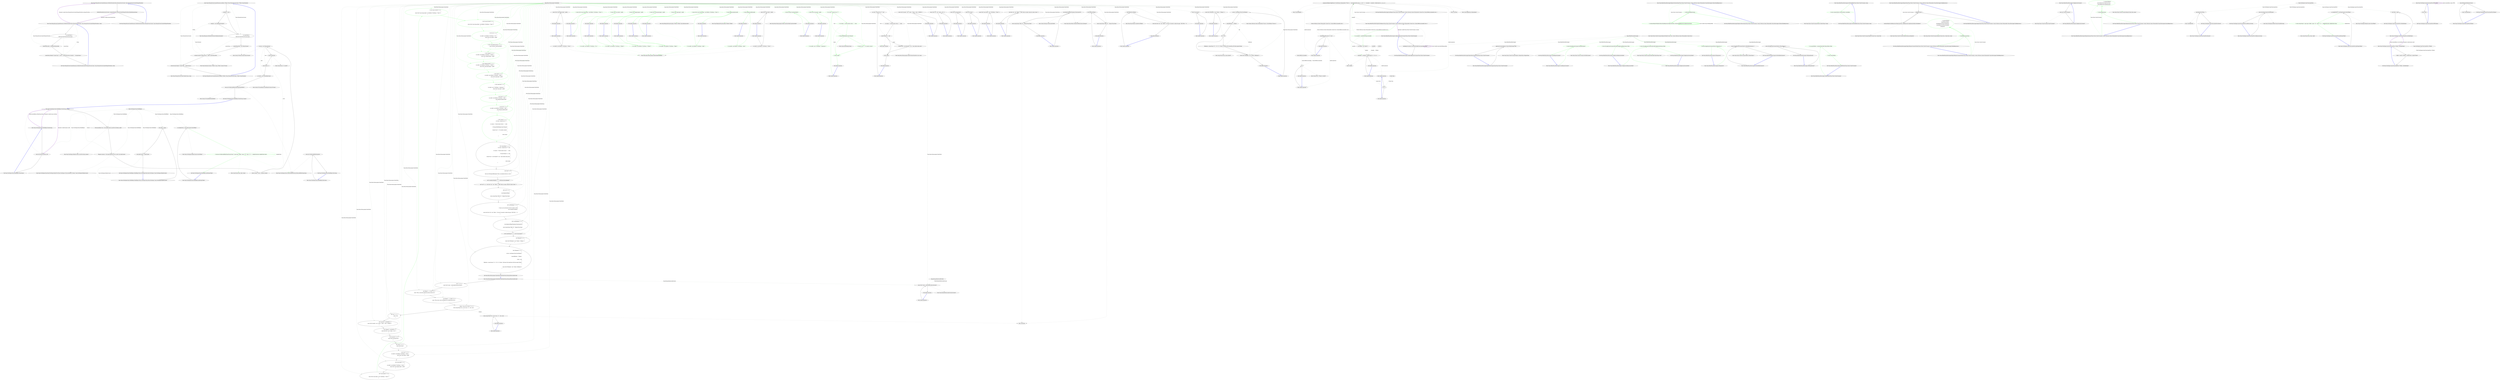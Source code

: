 digraph  {
n0 [cluster="Nancy.Testing.BrowserContextExtensions.MultiPartFormData(Nancy.Testing.BrowserContext, Nancy.Testing.BrowserContextMultipartFormData)", label="Entry Nancy.Testing.BrowserContextExtensions.MultiPartFormData(Nancy.Testing.BrowserContext, Nancy.Testing.BrowserContextMultipartFormData)", span="15-15"];
n1 [cluster="Nancy.Testing.BrowserContextExtensions.MultiPartFormData(Nancy.Testing.BrowserContext, Nancy.Testing.BrowserContextMultipartFormData)", label="MultiPartFormData(browserContext, multipartFormData, BrowserContextMultipartFormData.DefaultBoundaryName)", span="17-17"];
n2 [cluster="Nancy.Testing.BrowserContextExtensions.MultiPartFormData(Nancy.Testing.BrowserContext, Nancy.Testing.BrowserContextMultipartFormData)", label="Exit Nancy.Testing.BrowserContextExtensions.MultiPartFormData(Nancy.Testing.BrowserContext, Nancy.Testing.BrowserContextMultipartFormData)", span="15-15"];
n3 [cluster="Nancy.Testing.BrowserContextExtensions.MultiPartFormData(Nancy.Testing.BrowserContext, Nancy.Testing.BrowserContextMultipartFormData, string)", label="Entry Nancy.Testing.BrowserContextExtensions.MultiPartFormData(Nancy.Testing.BrowserContext, Nancy.Testing.BrowserContextMultipartFormData, string)", span="26-26"];
n4 [cluster="Nancy.Testing.BrowserContextExtensions.MultiPartFormData(Nancy.Testing.BrowserContext, Nancy.Testing.BrowserContextMultipartFormData, string)", label="var contextValues =\r\n                (IBrowserContextValues)browserContext", span="28-29"];
n5 [cluster="Nancy.Testing.BrowserContextExtensions.MultiPartFormData(Nancy.Testing.BrowserContext, Nancy.Testing.BrowserContextMultipartFormData, string)", label="contextValues.Body = multipartFormData.Body", span="31-31"];
n6 [cluster="Nancy.Testing.BrowserContextExtensions.MultiPartFormData(Nancy.Testing.BrowserContext, Nancy.Testing.BrowserContextMultipartFormData, string)", label="contextValues.Headers[''Content-Type''] = new[] { ''multipart/form-data; boundary='' + boundaryName }", span="32-32"];
n7 [cluster="Nancy.Testing.BrowserContextExtensions.MultiPartFormData(Nancy.Testing.BrowserContext, Nancy.Testing.BrowserContextMultipartFormData, string)", label="Exit Nancy.Testing.BrowserContextExtensions.MultiPartFormData(Nancy.Testing.BrowserContext, Nancy.Testing.BrowserContextMultipartFormData, string)", span="26-26"];
n8 [cluster="Nancy.Testing.BrowserContextExtensions.JsonBody<TModel>(Nancy.Testing.BrowserContext, TModel, Nancy.ISerializer)", label="Entry Nancy.Testing.BrowserContextExtensions.JsonBody<TModel>(Nancy.Testing.BrowserContext, TModel, Nancy.ISerializer)", span="41-41"];
n9 [cluster="Nancy.Testing.BrowserContextExtensions.JsonBody<TModel>(Nancy.Testing.BrowserContext, TModel, Nancy.ISerializer)", label="serializer == null", span="43-43"];
n11 [cluster="Nancy.Testing.BrowserContextExtensions.JsonBody<TModel>(Nancy.Testing.BrowserContext, TModel, Nancy.ISerializer)", label="var contextValues =\r\n                (IBrowserContextValues)browserContext", span="48-49"];
n13 [cluster="Nancy.Testing.BrowserContextExtensions.JsonBody<TModel>(Nancy.Testing.BrowserContext, TModel, Nancy.ISerializer)", label="serializer.Serialize(''application/json'', model, contextValues.Body)", span="53-53"];
n14 [cluster="Nancy.Testing.BrowserContextExtensions.JsonBody<TModel>(Nancy.Testing.BrowserContext, TModel, Nancy.ISerializer)", label="browserContext.Header(''Content-Type'', ''application/json'')", span="54-54"];
n10 [cluster="Nancy.Testing.BrowserContextExtensions.JsonBody<TModel>(Nancy.Testing.BrowserContext, TModel, Nancy.ISerializer)", label="serializer = new DefaultJsonSerializer()", span="45-45"];
n16 [cluster="Nancy.Responses.DefaultJsonSerializer.DefaultJsonSerializer()", label="Entry Nancy.Responses.DefaultJsonSerializer.DefaultJsonSerializer()", span="8-8"];
n12 [cluster="Nancy.Testing.BrowserContextExtensions.JsonBody<TModel>(Nancy.Testing.BrowserContext, TModel, Nancy.ISerializer)", label="contextValues.Body = new MemoryStream()", span="51-51"];
n17 [cluster="System.IO.MemoryStream.MemoryStream()", label="Entry System.IO.MemoryStream.MemoryStream()", span="0-0"];
n18 [cluster="Nancy.ISerializer.Serialize<TModel>(string, TModel, System.IO.Stream)", label="Entry Nancy.ISerializer.Serialize<TModel>(string, TModel, System.IO.Stream)", span="20-20"];
n15 [cluster="Nancy.Testing.BrowserContextExtensions.JsonBody<TModel>(Nancy.Testing.BrowserContext, TModel, Nancy.ISerializer)", label="Exit Nancy.Testing.BrowserContextExtensions.JsonBody<TModel>(Nancy.Testing.BrowserContext, TModel, Nancy.ISerializer)", span="41-41"];
n19 [cluster="Nancy.Testing.BrowserContext.Header(string, string)", label="Entry Nancy.Testing.BrowserContext.Header(string, string)", span="100-100"];
d13 [cluster="Nancy.Demo.Hosting.Aspnet.MainModule.MainModule(Nancy.Routing.IRouteCacheProvider)", color=green, community=0, label="0: Get[''/razor-cs-strong''] = x =>\r\n            {\r\n                return View[''razor-strong.cshtml'', new RatPack { FirstName = ''Frank'' }];\r\n            }", span="64-67"];
d179 [label="Nancy.Demo.Hosting.Aspnet.MainModule", span=""];
d12 [cluster="Nancy.Demo.Hosting.Aspnet.MainModule.MainModule(Nancy.Routing.IRouteCacheProvider)", label="Get[''/razor-dynamic''] = x =>\r\n            {\r\n                return View[''razor.cshtml'', new { FirstName = ''Frank'' }];\r\n            }", span="59-62"];
d14 [cluster="Nancy.Demo.Hosting.Aspnet.MainModule.MainModule(Nancy.Routing.IRouteCacheProvider)", color=green, community=0, label="0: Get[''/razor-vb-strong''] = x =>\r\n            {\r\n                return View[''razor-strong.vbhtml'', new RatPack { FirstName = ''Frank'' }];\r\n            }", span="69-72"];
d15 [cluster="Nancy.Demo.Hosting.Aspnet.MainModule.MainModule(Nancy.Routing.IRouteCacheProvider)", color=green, community=0, label="0: Get[''/ssve''] = x =>\r\n            {\r\n                var model = new RatPack { FirstName = ''You'' };\r\n                return View[''ssve.sshtml'', model];\r\n            }", span="74-78"];
d16 [cluster="Nancy.Demo.Hosting.Aspnet.MainModule.MainModule(Nancy.Routing.IRouteCacheProvider)", color=green, community=0, label="0: Get[''/viewmodelconvention''] = x => {\r\n                return View[new SomeViewModel()];\r\n            }", span="80-82"];
d17 [cluster="Nancy.Demo.Hosting.Aspnet.MainModule.MainModule(Nancy.Routing.IRouteCacheProvider)", color=green, community=0, label="0: Get[''/ndjango''] = x => {\r\n                var model = new RatPack { FirstName = ''Michael'' };\r\n                return View[''ndjango.django'', model];\r\n            }", span="84-87"];
d18 [cluster="Nancy.Demo.Hosting.Aspnet.MainModule.MainModule(Nancy.Routing.IRouteCacheProvider)", color=green, community=0, label="0: Get[''/ndjango-extends''] = x => {\r\n                var model = new RatPack { FirstName = ''Michael'' };\r\n                return View[''with-master.django'', model];\r\n            }", span="89-92"];
d19 [cluster="Nancy.Demo.Hosting.Aspnet.MainModule.MainModule(Nancy.Routing.IRouteCacheProvider)", color=green, community=0, label="0: Get[''/spark''] = x => {\r\n                var model = new RatPack { FirstName = ''Bright'' };\r\n                return View[''spark.spark'', model];\r\n            }", span="94-97"];
d20 [cluster="Nancy.Demo.Hosting.Aspnet.MainModule.MainModule(Nancy.Routing.IRouteCacheProvider)", color=green, community=0, label="0: Get[''/spark-anon''] = x =>\r\n            {\r\n                var model = new { FirstName = ''Anonymous'' };\r\n                return View[''anon.spark'', model];\r\n            }", span="99-103"];
d21 [cluster="Nancy.Demo.Hosting.Aspnet.MainModule.MainModule(Nancy.Routing.IRouteCacheProvider)", color=green, community=0, label="0: Get[''/json''] = x => {\r\n                var model = new RatPack { FirstName = ''Andy'' };\r\n                return Response.AsJson(model);\r\n            }", span="105-108"];
d22 [cluster="Nancy.Demo.Hosting.Aspnet.MainModule.MainModule(Nancy.Routing.IRouteCacheProvider)", color=green, community=0, label="0: Get[''/xml''] = x => {\r\n                var model = new RatPack { FirstName = ''Andy'' };\r\n                return Response.AsXml(model);\r\n            }", span="110-113"];
d23 [cluster="Nancy.Demo.Hosting.Aspnet.MainModule.MainModule(Nancy.Routing.IRouteCacheProvider)", color=green, community=0, label="0: Get[''/session''] = x => {\r\n                var value = Session[''moo''] ?? '''';\r\n\r\n                var output = ''Current session value is: '' + value;\r\n\r\n                if (String.IsNullOrEmpty(value.ToString()))\r\n                {\r\n                    Session[''moo''] = ''I've created a session!'';\r\n                }\r\n\r\n                return output;\r\n            }", span="115-126"];
d24 [cluster="Nancy.Demo.Hosting.Aspnet.MainModule.MainModule(Nancy.Routing.IRouteCacheProvider)", label="Get[''/sessionObject''] = x => {\r\n                var value = Session[''baa''] ?? ''null'';\r\n\r\n                var output = ''Current session value is: '' + value;\r\n\r\n                if (value.ToString() == ''null'')\r\n                {\r\n                    Session[''baa''] = new Payload(27, true, ''some random string value'');\r\n                }\r\n\r\n                return output;\r\n            }", span="128-139"];
d83 [cluster="lambda expression", color=green, community=0, label="0: return View[''razor-strong.cshtml'', new RatPack { FirstName = ''Frank'' }];", span="66-66"];
d82 [cluster="lambda expression", label="Entry lambda expression", span="64-67"];
d84 [cluster="lambda expression", label="Exit lambda expression", span="64-67"];
d74 [cluster="Nancy.Demo.Hosting.Aspnet.Models.RatPack.RatPack()", label="Entry Nancy.Demo.Hosting.Aspnet.Models.RatPack.RatPack()", span="2-2"];
d86 [cluster="lambda expression", color=green, community=0, label="0: return View[''razor-strong.vbhtml'', new RatPack { FirstName = ''Frank'' }];", span="71-71"];
d85 [cluster="lambda expression", label="Entry lambda expression", span="69-72"];
d87 [cluster="lambda expression", label="Exit lambda expression", span="69-72"];
d89 [cluster="lambda expression", color=green, community=0, label="0: var model = new RatPack { FirstName = ''You'' }", span="76-76"];
d88 [cluster="lambda expression", label="Entry lambda expression", span="74-78"];
d90 [cluster="lambda expression", color=green, community=0, label="0: return View[''ssve.sshtml'', model];", span="77-77"];
d91 [cluster="lambda expression", label="Exit lambda expression", span="74-78"];
d93 [cluster="lambda expression", color=green, community=0, label="0: return View[new SomeViewModel()];", span="81-81"];
d92 [cluster="lambda expression", label="Entry lambda expression", span="80-82"];
d94 [cluster="lambda expression", label="Exit lambda expression", span="80-82"];
d95 [cluster="Nancy.Demo.Hosting.Aspnet.Models.SomeViewModel.SomeViewModel()", label="Entry Nancy.Demo.Hosting.Aspnet.Models.SomeViewModel.SomeViewModel()", span="2-2"];
d97 [cluster="lambda expression", color=green, community=0, label="0: var model = new RatPack { FirstName = ''Michael'' }", span="85-85"];
d96 [cluster="lambda expression", label="Entry lambda expression", span="84-87"];
d98 [cluster="lambda expression", color=green, community=0, label="0: return View[''ndjango.django'', model];", span="86-86"];
d99 [cluster="lambda expression", label="Exit lambda expression", span="84-87"];
d101 [cluster="lambda expression", color=green, community=0, label="0: var model = new RatPack { FirstName = ''Michael'' }", span="90-90"];
d100 [cluster="lambda expression", label="Entry lambda expression", span="89-92"];
d102 [cluster="lambda expression", color=green, community=0, label="0: return View[''with-master.django'', model];", span="91-91"];
d103 [cluster="lambda expression", label="Exit lambda expression", span="89-92"];
d105 [cluster="lambda expression", color=green, community=0, label="0: var model = new RatPack { FirstName = ''Bright'' }", span="95-95"];
d104 [cluster="lambda expression", label="Entry lambda expression", span="94-97"];
d106 [cluster="lambda expression", color=green, community=0, label="0: return View[''spark.spark'', model];", span="96-96"];
d107 [cluster="lambda expression", label="Exit lambda expression", span="94-97"];
d109 [cluster="lambda expression", color=green, community=0, label="0: var model = new { FirstName = ''Anonymous'' }", span="101-101"];
d108 [cluster="lambda expression", label="Entry lambda expression", span="99-103"];
d110 [cluster="lambda expression", color=green, community=0, label="0: return View[''anon.spark'', model];", span="102-102"];
d111 [cluster="lambda expression", label="Exit lambda expression", span="99-103"];
d113 [cluster="lambda expression", color=green, community=0, label="0: var model = new RatPack { FirstName = ''Andy'' }", span="106-106"];
d112 [cluster="lambda expression", label="Entry lambda expression", span="105-108"];
d114 [cluster="lambda expression", color=green, community=0, label="0: return Response.AsJson(model);", span="107-107"];
d115 [cluster="lambda expression", label="Exit lambda expression", span="105-108"];
d116 [cluster="Nancy.IResponseFormatter.AsJson<TModel>(TModel, Nancy.HttpStatusCode)", label="Entry Nancy.IResponseFormatter.AsJson<TModel>(TModel, Nancy.HttpStatusCode)", span="42-42"];
d118 [cluster="lambda expression", color=green, community=0, label="0: var model = new RatPack { FirstName = ''Andy'' }", span="111-111"];
d117 [cluster="lambda expression", label="Entry lambda expression", span="110-113"];
d119 [cluster="lambda expression", color=green, community=0, label="0: return Response.AsXml(model);", span="112-112"];
d120 [cluster="lambda expression", label="Exit lambda expression", span="110-113"];
d121 [cluster="Nancy.IResponseFormatter.AsXml<TModel>(TModel)", label="Entry Nancy.IResponseFormatter.AsXml<TModel>(TModel)", span="57-57"];
d123 [cluster="lambda expression", color=green, community=0, label="0: var value = Session[''moo''] ?? ''''", span="116-116"];
d122 [cluster="lambda expression", label="Entry lambda expression", span="115-126"];
d124 [cluster="lambda expression", color=green, community=0, label="0: var output = ''Current session value is: '' + value", span="118-118"];
d125 [cluster="lambda expression", color=green, community=0, label="0: String.IsNullOrEmpty(value.ToString())", span="120-120"];
d127 [cluster="lambda expression", color=green, community=0, label="0: return output;", span="125-125"];
d126 [cluster="lambda expression", color=green, community=0, label="0: Session[''moo''] = ''I've created a session!''", span="122-122"];
d129 [cluster="object.ToString()", label="Entry object.ToString()", span="0-0"];
d130 [cluster="string.IsNullOrEmpty(string)", label="Entry string.IsNullOrEmpty(string)", span="0-0"];
d128 [cluster="lambda expression", label="Exit lambda expression", span="115-126"];
d1 [cluster="Nancy.Demo.Hosting.Aspnet.MainModule.MainModule(Nancy.Routing.IRouteCacheProvider)", label="Get[''/''] = x => {\r\n                return View[''routes'', routeCacheProvider.GetCache()];\r\n            }", span="12-14"];
d36 [cluster="lambda expression", label="return View[''routes'', routeCacheProvider.GetCache()];", span="13-13"];
d2 [cluster="Nancy.Demo.Hosting.Aspnet.MainModule.MainModule(Nancy.Routing.IRouteCacheProvider)", label="Get[''/filtered'', r => true] = x => {\r\n                return ''This is a route with a filter that always returns true.'';\r\n            }", span="16-18"];
d3 [cluster="Nancy.Demo.Hosting.Aspnet.MainModule.MainModule(Nancy.Routing.IRouteCacheProvider)", label="Get[''/filtered'', r => false] = x => {\r\n                return ''This is also a route, but filtered out so should never be hit.'';\r\n            }", span="20-22"];
d4 [cluster="Nancy.Demo.Hosting.Aspnet.MainModule.MainModule(Nancy.Routing.IRouteCacheProvider)", label="Get[@''/(?<foo>\d{2,4})/{bar}''] = x => {\r\n                return string.Format(''foo: {0}<br/>bar: {1}'', x.foo, x.bar);\r\n            }", span="24-26"];
d5 [cluster="Nancy.Demo.Hosting.Aspnet.MainModule.MainModule(Nancy.Routing.IRouteCacheProvider)", label="Get[''/test''] = x => {\r\n                return ''Test'';\r\n            }", span="28-30"];
d6 [cluster="Nancy.Demo.Hosting.Aspnet.MainModule.MainModule(Nancy.Routing.IRouteCacheProvider)", label="Get[''/nustache''] = parameters => {\r\n                return View[''nustache'', new { name = ''Nancy'', value = 1000000 }];\r\n            }", span="32-34"];
d59 [cluster="lambda expression", label="return View[''nustache'', new { name = ''Nancy'', value = 1000000 }];", span="33-33"];
d7 [cluster="Nancy.Demo.Hosting.Aspnet.MainModule.MainModule(Nancy.Routing.IRouteCacheProvider)", label="Get[''/dotliquid''] = parameters => {\r\n                return View[''dot'', new { name = ''dot'' }];\r\n            }", span="36-38"];
d62 [cluster="lambda expression", label="return View[''dot'', new { name = ''dot'' }];", span="37-37"];
d8 [cluster="Nancy.Demo.Hosting.Aspnet.MainModule.MainModule(Nancy.Routing.IRouteCacheProvider)", label="Get[''/javascript''] = x => {\r\n                return View[''javascript.html''];\r\n            }", span="40-42"];
d65 [cluster="lambda expression", label="return View[''javascript.html''];", span="41-41"];
d9 [cluster="Nancy.Demo.Hosting.Aspnet.MainModule.MainModule(Nancy.Routing.IRouteCacheProvider)", label="Get[''/static''] = x => {\r\n                return View[''static''];\r\n            }", span="44-46"];
d68 [cluster="lambda expression", label="return View[''static''];", span="45-45"];
d10 [cluster="Nancy.Demo.Hosting.Aspnet.MainModule.MainModule(Nancy.Routing.IRouteCacheProvider)", label="Get[''/razor''] = x => {\r\n                var model = new RatPack { FirstName = ''Frank'' };\r\n                return View[''razor.cshtml'', model];\r\n            }", span="48-51"];
d72 [cluster="lambda expression", label="return View[''razor.cshtml'', model];", span="50-50"];
d11 [cluster="Nancy.Demo.Hosting.Aspnet.MainModule.MainModule(Nancy.Routing.IRouteCacheProvider)", label="Get[''/razor-simple''] = x =>\r\n            {\r\n                var model = new RatPack { FirstName = ''Frank'' };\r\n                return View[''razor-simple.cshtml'', model];\r\n            }", span="53-57"];
d77 [cluster="lambda expression", label="return View[''razor-simple.cshtml'', model];", span="56-56"];
d80 [cluster="lambda expression", label="return View[''razor.cshtml'', new { FirstName = ''Frank'' }];", span="61-61"];
d132 [cluster="lambda expression", label="var value = Session[''baa''] ?? ''null''", span="129-129"];
d135 [cluster="lambda expression", label="Session[''baa''] = new Payload(27, true, ''some random string value'')", span="135-135"];
d25 [cluster="Nancy.Demo.Hosting.Aspnet.MainModule.MainModule(Nancy.Routing.IRouteCacheProvider)", label="Get[''/error''] = x =>\r\n                {\r\n                    throw new NotSupportedException(''This is an exception thrown in a route.'');\r\n                }", span="141-144"];
d26 [cluster="Nancy.Demo.Hosting.Aspnet.MainModule.MainModule(Nancy.Routing.IRouteCacheProvider)", label="Get[''/customErrorHandler''] = _ => HttpStatusCode.ImATeapot", span="146-146"];
d27 [cluster="Nancy.Demo.Hosting.Aspnet.MainModule.MainModule(Nancy.Routing.IRouteCacheProvider)", label="Get[''/csrf''] = x => this.View[''csrf'', new { Blurb = ''CSRF without an expiry using the 'session' token'' }]", span="148-148"];
d147 [cluster="lambda expression", label="this.View[''csrf'', new { Blurb = ''CSRF without an expiry using the 'session' token'' }]", span="148-148"];
d28 [cluster="Nancy.Demo.Hosting.Aspnet.MainModule.MainModule(Nancy.Routing.IRouteCacheProvider)", label="Post[''/csrf''] = x =>\r\n            {\r\n                this.ValidateCsrfToken();\r\n\r\n                return string.Format(''Hello {0}!'', Request.Form.Name);\r\n            }", span="150-155"];
d150 [cluster="lambda expression", label="this.ValidateCsrfToken()", span="152-152"];
d151 [cluster="lambda expression", label="return string.Format(''Hello {0}!'', Request.Form.Name);", span="154-154"];
d29 [cluster="Nancy.Demo.Hosting.Aspnet.MainModule.MainModule(Nancy.Routing.IRouteCacheProvider)", label="Get[''/csrfWithExpiry''] = x =>\r\n                {\r\n                    // Create a new one because we have an expiry to check\r\n                    this.CreateNewCsrfToken();\r\n\r\n                    return this.View[''csrf'', new { Blurb = ''You have 20 seconds to submit the page.. TICK TOCK :-)'' }];\r\n                }", span="157-163"];
d155 [cluster="lambda expression", label="this.CreateNewCsrfToken()", span="160-160"];
d156 [cluster="lambda expression", label="return this.View[''csrf'', new { Blurb = ''You have 20 seconds to submit the page.. TICK TOCK :-)'' }];", span="162-162"];
d30 [cluster="Nancy.Demo.Hosting.Aspnet.MainModule.MainModule(Nancy.Routing.IRouteCacheProvider)", label="Post[''/csrfWithExpiry''] = x =>\r\n                {\r\n                    this.ValidateCsrfToken(TimeSpan.FromSeconds(20));\r\n\r\n                    return string.Format(''Hello {0}!'', Request.Form.Name);\r\n                }", span="165-170"];
d160 [cluster="lambda expression", label="this.ValidateCsrfToken(TimeSpan.FromSeconds(20))", span="167-167"];
d161 [cluster="lambda expression", label="return string.Format(''Hello {0}!'', Request.Form.Name);", span="169-169"];
d31 [cluster="Nancy.Demo.Hosting.Aspnet.MainModule.MainModule(Nancy.Routing.IRouteCacheProvider)", label="Get[''/viewNotFound''] = _ => View[''I-do-not-exist'']", span="172-172"];
d165 [cluster="lambda expression", label="View[''I-do-not-exist'']", span="172-172"];
d32 [cluster="Nancy.Demo.Hosting.Aspnet.MainModule.MainModule(Nancy.Routing.IRouteCacheProvider)", label="Get[''/fileupload''] = x =>\r\n            {\r\n                return View[''FileUpload'', new { Posted = ''Nothing'' }];\r\n            }", span="174-177"];
d168 [cluster="lambda expression", label="return View[''FileUpload'', new { Posted = ''Nothing'' }];", span="176-176"];
d33 [cluster="Nancy.Demo.Hosting.Aspnet.MainModule.MainModule(Nancy.Routing.IRouteCacheProvider)", label="Post[''/fileupload''] = x =>\r\n            {\r\n                var file = this.Request.Files.FirstOrDefault();\r\n\r\n                string fileDetails = ''Nothing'';\r\n\r\n                if (file != null)\r\n                {\r\n                    fileDetails = string.Format(''{3} - {0} ({1}) {2}bytes'', file.Name, file.ContentType, file.Value.Length, file.Key);\r\n                }\r\n\r\n                return View[''FileUpload'', new { Posted = fileDetails }];\r\n            }", span="179-191"];
d171 [cluster="lambda expression", label="var file = this.Request.Files.FirstOrDefault()", span="181-181"];
d175 [cluster="lambda expression", label="return View[''FileUpload'', new { Posted = fileDetails }];", span="190-190"];
d71 [cluster="lambda expression", label="var model = new RatPack { FirstName = ''Frank'' }", span="49-49"];
d76 [cluster="lambda expression", label="var model = new RatPack { FirstName = ''Frank'' }", span="55-55"];
d134 [cluster="lambda expression", label="value.ToString() == ''null''", span="133-133"];
d0 [cluster="Nancy.Demo.Hosting.Aspnet.MainModule.MainModule(Nancy.Routing.IRouteCacheProvider)", label="Entry Nancy.Demo.Hosting.Aspnet.MainModule.MainModule(Nancy.Routing.IRouteCacheProvider)", span="10-10"];
d180 [label="Nancy.Routing.IRouteCacheProvider", span=""];
d35 [cluster="lambda expression", label="Entry lambda expression", span="12-14"];
d37 [cluster="lambda expression", label="Exit lambda expression", span="12-14"];
d38 [cluster="Nancy.Routing.IRouteCacheProvider.GetCache()", label="Entry Nancy.Routing.IRouteCacheProvider.GetCache()", span="15-15"];
d52 [cluster="lambda expression", label="return string.Format(''foo: {0}<br/>bar: {1}'', x.foo, x.bar);", span="25-25"];
d58 [cluster="lambda expression", label="Entry lambda expression", span="32-34"];
d60 [cluster="lambda expression", label="Exit lambda expression", span="32-34"];
d61 [cluster="lambda expression", label="Entry lambda expression", span="36-38"];
d63 [cluster="lambda expression", label="Exit lambda expression", span="36-38"];
d64 [cluster="lambda expression", label="Entry lambda expression", span="40-42"];
d66 [cluster="lambda expression", label="Exit lambda expression", span="40-42"];
d67 [cluster="lambda expression", label="Entry lambda expression", span="44-46"];
d69 [cluster="lambda expression", label="Exit lambda expression", span="44-46"];
d73 [cluster="lambda expression", label="Exit lambda expression", span="48-51"];
d78 [cluster="lambda expression", label="Exit lambda expression", span="53-57"];
d79 [cluster="lambda expression", label="Entry lambda expression", span="59-62"];
d81 [cluster="lambda expression", label="Exit lambda expression", span="59-62"];
d131 [cluster="lambda expression", label="Entry lambda expression", span="128-139"];
d133 [cluster="lambda expression", label="var output = ''Current session value is: '' + value", span="131-131"];
d136 [cluster="lambda expression", label="return output;", span="138-138"];
d138 [cluster="Nancy.Demo.Hosting.Aspnet.Models.Payload.Payload(int, bool, string)", label="Entry Nancy.Demo.Hosting.Aspnet.Models.Payload.Payload(int, bool, string)", span="16-16"];
d146 [cluster="lambda expression", label="Entry lambda expression", span="148-148"];
d148 [cluster="lambda expression", label="Exit lambda expression", span="148-148"];
d149 [cluster="lambda expression", label="Entry lambda expression", span="150-155"];
d153 [cluster="Nancy.NancyModule.ValidateCsrfToken(System.TimeSpan?)", label="Entry Nancy.NancyModule.ValidateCsrfToken(System.TimeSpan?)", span="103-103"];
d152 [cluster="lambda expression", label="Exit lambda expression", span="150-155"];
d54 [cluster="Unk.Format", label="Entry Unk.Format", span=""];
d154 [cluster="lambda expression", label="Entry lambda expression", span="157-163"];
d158 [cluster="Nancy.NancyModule.CreateNewCsrfToken()", label="Entry Nancy.NancyModule.CreateNewCsrfToken()", span="82-82"];
d157 [cluster="lambda expression", label="Exit lambda expression", span="157-163"];
d159 [cluster="lambda expression", label="Entry lambda expression", span="165-170"];
d163 [cluster="System.TimeSpan.FromSeconds(double)", label="Entry System.TimeSpan.FromSeconds(double)", span="0-0"];
d162 [cluster="lambda expression", label="Exit lambda expression", span="165-170"];
d164 [cluster="lambda expression", label="Entry lambda expression", span="172-172"];
d166 [cluster="lambda expression", label="Exit lambda expression", span="172-172"];
d167 [cluster="lambda expression", label="Entry lambda expression", span="174-177"];
d169 [cluster="lambda expression", label="Exit lambda expression", span="174-177"];
d34 [cluster="Nancy.Demo.Hosting.Aspnet.MainModule.MainModule(Nancy.Routing.IRouteCacheProvider)", label="Exit Nancy.Demo.Hosting.Aspnet.MainModule.MainModule(Nancy.Routing.IRouteCacheProvider)", span="10-10"];
d170 [cluster="lambda expression", label="Entry lambda expression", span="179-191"];
d172 [cluster="lambda expression", label="string fileDetails = ''Nothing''", span="183-183"];
d177 [cluster="System.Collections.Generic.IEnumerable<TSource>.FirstOrDefault<TSource>()", label="Entry System.Collections.Generic.IEnumerable<TSource>.FirstOrDefault<TSource>()", span="0-0"];
d173 [cluster="lambda expression", label="file != null", span="185-185"];
d174 [cluster="lambda expression", label="fileDetails = string.Format(''{3} - {0} ({1}) {2}bytes'', file.Name, file.ContentType, file.Value.Length, file.Key)", span="187-187"];
d176 [cluster="lambda expression", label="Exit lambda expression", span="179-191"];
d70 [cluster="lambda expression", label="Entry lambda expression", span="48-51"];
d75 [cluster="lambda expression", label="Entry lambda expression", span="53-57"];
d51 [cluster="lambda expression", label="Entry lambda expression", span="24-26"];
d53 [cluster="lambda expression", label="Exit lambda expression", span="24-26"];
d137 [cluster="lambda expression", label="Exit lambda expression", span="128-139"];
d178 [cluster="string.Format(string, params object[])", label="Entry string.Format(string, params object[])", span="0-0"];
m0_68 [cluster="Unk.AutoRegister", file="BrowserFixture.cs", label="Entry Unk.AutoRegister", span=""];
m0_44 [cluster="Nancy.DefaultNancyBootstrapper.GetDiagnostics()", file="BrowserFixture.cs", label="Entry Nancy.DefaultNancyBootstrapper.GetDiagnostics()", span="138-138"];
m0_45 [cluster="Nancy.DefaultNancyBootstrapper.GetDiagnostics()", color=green, community=0, file="BrowserFixture.cs", label="0: return this.ApplicationContainer.Resolve<IDiagnostics>();", span="140-140"];
m0_46 [cluster="Nancy.DefaultNancyBootstrapper.GetDiagnostics()", file="BrowserFixture.cs", label="Exit Nancy.DefaultNancyBootstrapper.GetDiagnostics()", span="138-138"];
m0_25 [cluster="Nancy.DefaultNancyBootstrapper.RegisterCollectionTypes(Nancy.TinyIoc.TinyIoCContainer, System.Collections.Generic.IEnumerable<Nancy.Bootstrapper.CollectionTypeRegistration>)", file="BrowserFixture.cs", label="Entry Nancy.DefaultNancyBootstrapper.RegisterCollectionTypes(Nancy.TinyIoc.TinyIoCContainer, System.Collections.Generic.IEnumerable<Nancy.Bootstrapper.CollectionTypeRegistration>)", span="85-85"];
m0_26 [cluster="Nancy.DefaultNancyBootstrapper.RegisterCollectionTypes(Nancy.TinyIoc.TinyIoCContainer, System.Collections.Generic.IEnumerable<Nancy.Bootstrapper.CollectionTypeRegistration>)", color=green, community=0, file="BrowserFixture.cs", label="1: collectionTypeRegistrationsn", span="87-87"];
m0_27 [cluster="Nancy.DefaultNancyBootstrapper.RegisterCollectionTypes(Nancy.TinyIoc.TinyIoCContainer, System.Collections.Generic.IEnumerable<Nancy.Bootstrapper.CollectionTypeRegistration>)", color=green, community=0, file="BrowserFixture.cs", label="0: container.RegisterMultiple(collectionTypeRegistration.RegistrationType, collectionTypeRegistration.ImplementationTypes)", span="89-89"];
m0_28 [cluster="Nancy.DefaultNancyBootstrapper.RegisterCollectionTypes(Nancy.TinyIoc.TinyIoCContainer, System.Collections.Generic.IEnumerable<Nancy.Bootstrapper.CollectionTypeRegistration>)", file="BrowserFixture.cs", label="Exit Nancy.DefaultNancyBootstrapper.RegisterCollectionTypes(Nancy.TinyIoc.TinyIoCContainer, System.Collections.Generic.IEnumerable<Nancy.Bootstrapper.CollectionTypeRegistration>)", span="85-85"];
m0_58 [cluster="Nancy.DefaultNancyBootstrapper.GetModuleByKey(Nancy.TinyIoc.TinyIoCContainer, string)", file="BrowserFixture.cs", label="Entry Nancy.DefaultNancyBootstrapper.GetModuleByKey(Nancy.TinyIoc.TinyIoCContainer, string)", span="178-178"];
m0_59 [cluster="Nancy.DefaultNancyBootstrapper.GetModuleByKey(Nancy.TinyIoc.TinyIoCContainer, string)", color=green, community=0, file="BrowserFixture.cs", label="0: return container.Resolve<INancyModule>(moduleKey);", span="180-180"];
m0_60 [cluster="Nancy.DefaultNancyBootstrapper.GetModuleByKey(Nancy.TinyIoc.TinyIoCContainer, string)", file="BrowserFixture.cs", label="Exit Nancy.DefaultNancyBootstrapper.GetModuleByKey(Nancy.TinyIoc.TinyIoCContainer, string)", span="178-178"];
m0_72 [cluster="Unk.Any", file="BrowserFixture.cs", label="Entry Unk.Any", span=""];
m0_61 [cluster="Nancy.TinyIoc.TinyIoCContainer.Resolve<ResolveType>(string)", file="BrowserFixture.cs", label="Entry Nancy.TinyIoc.TinyIoCContainer.Resolve<ResolveType>(string)", span="1336-1336"];
m0_15 [cluster="Nancy.DefaultNancyBootstrapper.RegisterBootstrapperTypes(Nancy.TinyIoc.TinyIoCContainer)", file="BrowserFixture.cs", label="Entry Nancy.DefaultNancyBootstrapper.RegisterBootstrapperTypes(Nancy.TinyIoc.TinyIoCContainer)", span="61-61"];
m0_16 [cluster="Nancy.DefaultNancyBootstrapper.RegisterBootstrapperTypes(Nancy.TinyIoc.TinyIoCContainer)", file="BrowserFixture.cs", label="applicationContainer.Register<INancyModuleCatalog>(this)", span="63-63"];
m0_17 [cluster="Nancy.DefaultNancyBootstrapper.RegisterBootstrapperTypes(Nancy.TinyIoc.TinyIoCContainer)", file="BrowserFixture.cs", label="Exit Nancy.DefaultNancyBootstrapper.RegisterBootstrapperTypes(Nancy.TinyIoc.TinyIoCContainer)", span="61-61"];
m0_40 [cluster="Nancy.DefaultNancyBootstrapper.CreateRequestContainer()", file="BrowserFixture.cs", label="Entry Nancy.DefaultNancyBootstrapper.CreateRequestContainer()", span="129-129"];
m0_41 [cluster="Nancy.DefaultNancyBootstrapper.CreateRequestContainer()", color=green, community=0, file="BrowserFixture.cs", label="0: return this.ApplicationContainer.GetChildContainer();", span="131-131"];
m0_42 [cluster="Nancy.DefaultNancyBootstrapper.CreateRequestContainer()", file="BrowserFixture.cs", label="Exit Nancy.DefaultNancyBootstrapper.CreateRequestContainer()", span="129-129"];
m0_29 [cluster="Nancy.TinyIoc.TinyIoCContainer.RegisterMultiple(System.Type, System.Collections.Generic.IEnumerable<System.Type>)", file="BrowserFixture.cs", label="Entry Nancy.TinyIoc.TinyIoCContainer.RegisterMultiple(System.Type, System.Collections.Generic.IEnumerable<System.Type>)", span="1149-1149"];
m0_43 [cluster="Nancy.TinyIoc.TinyIoCContainer.GetChildContainer()", file="BrowserFixture.cs", label="Entry Nancy.TinyIoc.TinyIoCContainer.GetChildContainer()", span="754-754"];
m0_19 [cluster="Nancy.DefaultNancyBootstrapper.RegisterTypes(Nancy.TinyIoc.TinyIoCContainer, System.Collections.Generic.IEnumerable<Nancy.Bootstrapper.TypeRegistration>)", file="BrowserFixture.cs", label="Entry Nancy.DefaultNancyBootstrapper.RegisterTypes(Nancy.TinyIoc.TinyIoCContainer, System.Collections.Generic.IEnumerable<Nancy.Bootstrapper.TypeRegistration>)", span="71-71"];
m0_20 [cluster="Nancy.DefaultNancyBootstrapper.RegisterTypes(Nancy.TinyIoc.TinyIoCContainer, System.Collections.Generic.IEnumerable<Nancy.Bootstrapper.TypeRegistration>)", file="BrowserFixture.cs", label=typeRegistrations, span="73-73"];
m0_21 [cluster="Nancy.DefaultNancyBootstrapper.RegisterTypes(Nancy.TinyIoc.TinyIoCContainer, System.Collections.Generic.IEnumerable<Nancy.Bootstrapper.TypeRegistration>)", file="BrowserFixture.cs", label="container.Register(typeRegistration.RegistrationType, typeRegistration.ImplementationType).AsSingleton()", span="75-75"];
m0_22 [cluster="Nancy.DefaultNancyBootstrapper.RegisterTypes(Nancy.TinyIoc.TinyIoCContainer, System.Collections.Generic.IEnumerable<Nancy.Bootstrapper.TypeRegistration>)", file="BrowserFixture.cs", label="Exit Nancy.DefaultNancyBootstrapper.RegisterTypes(Nancy.TinyIoc.TinyIoCContainer, System.Collections.Generic.IEnumerable<Nancy.Bootstrapper.TypeRegistration>)", span="71-71"];
m0_3 [cluster="Nancy.DefaultNancyBootstrapper.AutoRegister(Nancy.TinyIoc.TinyIoCContainer, System.Collections.Generic.IEnumerable<System.Func<System.Reflection.Assembly, bool>>)", file="BrowserFixture.cs", label="Entry Nancy.DefaultNancyBootstrapper.AutoRegister(Nancy.TinyIoc.TinyIoCContainer, System.Collections.Generic.IEnumerable<System.Func<System.Reflection.Assembly, bool>>)", span="187-187"];
m0_62 [cluster="Nancy.DefaultNancyBootstrapper.AutoRegister(Nancy.TinyIoc.TinyIoCContainer, System.Collections.Generic.IEnumerable<System.Func<System.Reflection.Assembly, bool>>)", color=green, community=0, file="BrowserFixture.cs", label="0: var assembly = typeof(NancyEngine).Assembly", span="189-189"];
m0_64 [cluster="Nancy.DefaultNancyBootstrapper.AutoRegister(Nancy.TinyIoc.TinyIoCContainer, System.Collections.Generic.IEnumerable<System.Func<System.Reflection.Assembly, bool>>)", file="BrowserFixture.cs", label="container.AutoRegister(AppDomain.CurrentDomain.GetAssemblies().Where(a => !ignoredAssemblies.Any(ia => ia(a))), t => t.Assembly != assembly || whitelist.Any(wt => wt == t))", span="193-193"];
m0_63 [cluster="Nancy.DefaultNancyBootstrapper.AutoRegister(Nancy.TinyIoc.TinyIoCContainer, System.Collections.Generic.IEnumerable<System.Func<System.Reflection.Assembly, bool>>)", file="BrowserFixture.cs", label="var whitelist = new Type[] { }", span="191-191"];
m0_65 [cluster="Nancy.DefaultNancyBootstrapper.AutoRegister(Nancy.TinyIoc.TinyIoCContainer, System.Collections.Generic.IEnumerable<System.Func<System.Reflection.Assembly, bool>>)", file="BrowserFixture.cs", label="Exit Nancy.DefaultNancyBootstrapper.AutoRegister(Nancy.TinyIoc.TinyIoCContainer, System.Collections.Generic.IEnumerable<System.Func<System.Reflection.Assembly, bool>>)", span="187-187"];
m0_11 [cluster="Nancy.DefaultNancyBootstrapper.GetApplicationContainer()", file="BrowserFixture.cs", label="Entry Nancy.DefaultNancyBootstrapper.GetApplicationContainer()", span="50-50"];
m0_12 [cluster="Nancy.DefaultNancyBootstrapper.GetApplicationContainer()", file="BrowserFixture.cs", label="return new TinyIoCContainer();", span="52-52"];
m0_13 [cluster="Nancy.DefaultNancyBootstrapper.GetApplicationContainer()", file="BrowserFixture.cs", label="Exit Nancy.DefaultNancyBootstrapper.GetApplicationContainer()", span="50-50"];
m0_76 [cluster="System.Func<T, TResult>.Invoke(T)", file="BrowserFixture.cs", label="Entry System.Func<T, TResult>.Invoke(T)", span="0-0"];
m0_8 [cluster="Nancy.DefaultNancyBootstrapper.GetModuleKeyGenerator()", file="BrowserFixture.cs", label="Entry Nancy.DefaultNancyBootstrapper.GetModuleKeyGenerator()", span="41-41"];
m0_9 [cluster="Nancy.DefaultNancyBootstrapper.GetModuleKeyGenerator()", file="BrowserFixture.cs", label="return this.ApplicationContainer.Resolve<IModuleKeyGenerator>();", span="43-43"];
m0_10 [cluster="Nancy.DefaultNancyBootstrapper.GetModuleKeyGenerator()", file="BrowserFixture.cs", label="Exit Nancy.DefaultNancyBootstrapper.GetModuleKeyGenerator()", span="41-41"];
m0_50 [cluster="Nancy.TinyIoc.TinyIoCContainer.ResolveAll<ResolveType>(bool)", file="BrowserFixture.cs", label="Entry Nancy.TinyIoc.TinyIoCContainer.ResolveAll<ResolveType>(bool)", span="2058-2058"];
m0_67 [cluster="Unk.Where", file="BrowserFixture.cs", label="Entry Unk.Where", span=""];
m0_39 [cluster="Nancy.TinyIoc.TinyIoCContainer.Register(System.Type, object)", file="BrowserFixture.cs", label="Entry Nancy.TinyIoc.TinyIoCContainer.Register(System.Type, object)", span="924-924"];
m0_0 [cluster="Nancy.DefaultNancyBootstrapper.ConfigureApplicationContainer(Nancy.TinyIoc.TinyIoCContainer)", file="BrowserFixture.cs", label="Entry Nancy.DefaultNancyBootstrapper.ConfigureApplicationContainer(Nancy.TinyIoc.TinyIoCContainer)", span="23-23"];
m0_1 [cluster="Nancy.DefaultNancyBootstrapper.ConfigureApplicationContainer(Nancy.TinyIoc.TinyIoCContainer)", file="BrowserFixture.cs", label="AutoRegister(container, this.InternalConfiguration.IgnoredAssemblies)", span="25-25"];
m0_2 [cluster="Nancy.DefaultNancyBootstrapper.ConfigureApplicationContainer(Nancy.TinyIoc.TinyIoCContainer)", file="BrowserFixture.cs", label="Exit Nancy.DefaultNancyBootstrapper.ConfigureApplicationContainer(Nancy.TinyIoc.TinyIoCContainer)", span="23-23"];
m0_7 [cluster="Nancy.TinyIoc.TinyIoCContainer.Resolve<ResolveType>()", file="BrowserFixture.cs", label="Entry Nancy.TinyIoc.TinyIoCContainer.Resolve<ResolveType>()", span="1307-1307"];
m0_80 [cluster="lambda expression", file="BrowserFixture.cs", label="Entry lambda expression", span="193-193"];
m0_70 [cluster="lambda expression", file="BrowserFixture.cs", label="!ignoredAssemblies.Any(ia => ia(a))", span="193-193"];
m0_78 [cluster="lambda expression", file="BrowserFixture.cs", label="t.Assembly != assembly || whitelist.Any(wt => wt == t)", span="193-193"];
m0_69 [cluster="lambda expression", file="BrowserFixture.cs", label="Entry lambda expression", span="193-193"];
m0_77 [cluster="lambda expression", file="BrowserFixture.cs", label="Entry lambda expression", span="193-193"];
m0_74 [cluster="lambda expression", file="BrowserFixture.cs", label="ia(a)", span="193-193"];
m0_71 [cluster="lambda expression", file="BrowserFixture.cs", label="Exit lambda expression", span="193-193"];
m0_73 [cluster="lambda expression", file="BrowserFixture.cs", label="Entry lambda expression", span="193-193"];
m0_75 [cluster="lambda expression", file="BrowserFixture.cs", label="Exit lambda expression", span="193-193"];
m0_81 [cluster="lambda expression", file="BrowserFixture.cs", label="wt == t", span="193-193"];
m0_79 [cluster="lambda expression", file="BrowserFixture.cs", label="Exit lambda expression", span="193-193"];
m0_82 [cluster="lambda expression", file="BrowserFixture.cs", label="Exit lambda expression", span="193-193"];
m0_66 [cluster="System.AppDomain.GetAssemblies()", file="BrowserFixture.cs", label="Entry System.AppDomain.GetAssemblies()", span="0-0"];
m0_18 [cluster="Nancy.TinyIoc.TinyIoCContainer.Register<RegisterType>(RegisterType)", file="BrowserFixture.cs", label="Entry Nancy.TinyIoc.TinyIoCContainer.Register<RegisterType>(RegisterType)", span="1045-1045"];
m0_51 [cluster="Nancy.DefaultNancyBootstrapper.GetApplicationRegistrationTasks()", file="BrowserFixture.cs", label="Entry Nancy.DefaultNancyBootstrapper.GetApplicationRegistrationTasks()", span="156-156"];
m0_52 [cluster="Nancy.DefaultNancyBootstrapper.GetApplicationRegistrationTasks()", color=green, community=0, file="BrowserFixture.cs", label="0: return this.ApplicationContainer.ResolveAll<IApplicationRegistrations>(false);", span="158-158"];
m0_53 [cluster="Nancy.DefaultNancyBootstrapper.GetApplicationRegistrationTasks()", file="BrowserFixture.cs", label="Exit Nancy.DefaultNancyBootstrapper.GetApplicationRegistrationTasks()", span="156-156"];
m0_47 [cluster="Nancy.DefaultNancyBootstrapper.GetApplicationStartupTasks()", file="BrowserFixture.cs", label="Entry Nancy.DefaultNancyBootstrapper.GetApplicationStartupTasks()", span="147-147"];
m0_48 [cluster="Nancy.DefaultNancyBootstrapper.GetApplicationStartupTasks()", color=green, community=0, file="BrowserFixture.cs", label="0: return this.ApplicationContainer.ResolveAll<IApplicationStartup>(false);", span="149-149"];
m0_49 [cluster="Nancy.DefaultNancyBootstrapper.GetApplicationStartupTasks()", file="BrowserFixture.cs", label="Exit Nancy.DefaultNancyBootstrapper.GetApplicationStartupTasks()", span="147-147"];
m0_54 [cluster="Nancy.DefaultNancyBootstrapper.GetAllModules(Nancy.TinyIoc.TinyIoCContainer)", file="BrowserFixture.cs", label="Entry Nancy.DefaultNancyBootstrapper.GetAllModules(Nancy.TinyIoc.TinyIoCContainer)", span="166-166"];
m0_55 [cluster="Nancy.DefaultNancyBootstrapper.GetAllModules(Nancy.TinyIoc.TinyIoCContainer)", color=green, community=0, file="BrowserFixture.cs", label="0: var nancyModules = container.ResolveAll<INancyModule>(false)", span="168-168"];
m0_56 [cluster="Nancy.DefaultNancyBootstrapper.GetAllModules(Nancy.TinyIoc.TinyIoCContainer)", color=green, community=0, file="BrowserFixture.cs", label="0: return nancyModules;", span="169-169"];
m0_57 [cluster="Nancy.DefaultNancyBootstrapper.GetAllModules(Nancy.TinyIoc.TinyIoCContainer)", file="BrowserFixture.cs", label="Exit Nancy.DefaultNancyBootstrapper.GetAllModules(Nancy.TinyIoc.TinyIoCContainer)", span="166-166"];
m0_4 [cluster="Nancy.DefaultNancyBootstrapper.GetEngineInternal()", file="BrowserFixture.cs", label="Entry Nancy.DefaultNancyBootstrapper.GetEngineInternal()", span="32-32"];
m0_5 [cluster="Nancy.DefaultNancyBootstrapper.GetEngineInternal()", file="BrowserFixture.cs", label="return this.ApplicationContainer.Resolve<INancyEngine>();", span="34-34"];
m0_6 [cluster="Nancy.DefaultNancyBootstrapper.GetEngineInternal()", file="BrowserFixture.cs", label="Exit Nancy.DefaultNancyBootstrapper.GetEngineInternal()", span="32-32"];
m0_30 [cluster="Nancy.DefaultNancyBootstrapper.RegisterRequestContainerModules(Nancy.TinyIoc.TinyIoCContainer, System.Collections.Generic.IEnumerable<Nancy.Bootstrapper.ModuleRegistration>)", file="BrowserFixture.cs", label="Entry Nancy.DefaultNancyBootstrapper.RegisterRequestContainerModules(Nancy.TinyIoc.TinyIoCContainer, System.Collections.Generic.IEnumerable<Nancy.Bootstrapper.ModuleRegistration>)", span="98-98"];
m0_31 [cluster="Nancy.DefaultNancyBootstrapper.RegisterRequestContainerModules(Nancy.TinyIoc.TinyIoCContainer, System.Collections.Generic.IEnumerable<Nancy.Bootstrapper.ModuleRegistration>)", color=green, community=0, file="BrowserFixture.cs", label="0: moduleRegistrationTypes", span="100-100"];
m0_32 [cluster="Nancy.DefaultNancyBootstrapper.RegisterRequestContainerModules(Nancy.TinyIoc.TinyIoCContainer, System.Collections.Generic.IEnumerable<Nancy.Bootstrapper.ModuleRegistration>)", color=green, community=0, file="BrowserFixture.cs", label="0: container.Register(\r\n                    typeof(INancyModule), \r\n                    moduleRegistrationType.ModuleType, \r\n                    moduleRegistrationType.ModuleKey).\r\n                    AsSingleton()", span="102-106"];
m0_33 [cluster="Nancy.DefaultNancyBootstrapper.RegisterRequestContainerModules(Nancy.TinyIoc.TinyIoCContainer, System.Collections.Generic.IEnumerable<Nancy.Bootstrapper.ModuleRegistration>)", file="BrowserFixture.cs", label="Exit Nancy.DefaultNancyBootstrapper.RegisterRequestContainerModules(Nancy.TinyIoc.TinyIoCContainer, System.Collections.Generic.IEnumerable<Nancy.Bootstrapper.ModuleRegistration>)", span="98-98"];
m0_23 [cluster="Nancy.TinyIoc.TinyIoCContainer.Register(System.Type, System.Type)", file="BrowserFixture.cs", label="Entry Nancy.TinyIoc.TinyIoCContainer.Register(System.Type, System.Type)", span="901-901"];
m0_34 [cluster="Nancy.TinyIoc.TinyIoCContainer.Register(System.Type, System.Type, string)", file="BrowserFixture.cs", label="Entry Nancy.TinyIoc.TinyIoCContainer.Register(System.Type, System.Type, string)", span="913-913"];
m0_14 [cluster="Nancy.TinyIoc.TinyIoCContainer.TinyIoCContainer()", file="BrowserFixture.cs", label="Entry Nancy.TinyIoc.TinyIoCContainer.TinyIoCContainer()", span="2758-2758"];
m0_24 [cluster="Nancy.TinyIoc.TinyIoCContainer.RegisterOptions.AsSingleton()", file="BrowserFixture.cs", label="Entry Nancy.TinyIoc.TinyIoCContainer.RegisterOptions.AsSingleton()", span="592-592"];
m0_35 [cluster="Nancy.DefaultNancyBootstrapper.RegisterInstances(Nancy.TinyIoc.TinyIoCContainer, System.Collections.Generic.IEnumerable<Nancy.Bootstrapper.InstanceRegistration>)", file="BrowserFixture.cs", label="Entry Nancy.DefaultNancyBootstrapper.RegisterInstances(Nancy.TinyIoc.TinyIoCContainer, System.Collections.Generic.IEnumerable<Nancy.Bootstrapper.InstanceRegistration>)", span="115-115"];
m0_36 [cluster="Nancy.DefaultNancyBootstrapper.RegisterInstances(Nancy.TinyIoc.TinyIoCContainer, System.Collections.Generic.IEnumerable<Nancy.Bootstrapper.InstanceRegistration>)", color=green, community=0, file="BrowserFixture.cs", label="0: instanceRegistrations", span="117-117"];
m0_37 [cluster="Nancy.DefaultNancyBootstrapper.RegisterInstances(Nancy.TinyIoc.TinyIoCContainer, System.Collections.Generic.IEnumerable<Nancy.Bootstrapper.InstanceRegistration>)", color=green, community=0, file="BrowserFixture.cs", label="0: container.Register(\r\n                    instanceRegistration.RegistrationType, \r\n                    instanceRegistration.Implementation)", span="119-121"];
m0_38 [cluster="Nancy.DefaultNancyBootstrapper.RegisterInstances(Nancy.TinyIoc.TinyIoCContainer, System.Collections.Generic.IEnumerable<Nancy.Bootstrapper.InstanceRegistration>)", file="BrowserFixture.cs", label="Exit Nancy.DefaultNancyBootstrapper.RegisterInstances(Nancy.TinyIoc.TinyIoCContainer, System.Collections.Generic.IEnumerable<Nancy.Bootstrapper.InstanceRegistration>)", span="115-115"];
m0_83 [file="BrowserFixture.cs", label="Nancy.DefaultNancyBootstrapper", span=""];
m0_84 [file="BrowserFixture.cs", label="System.Collections.Generic.IEnumerable<System.Func<System.Reflection.Assembly, bool>>", span=""];
m0_85 [file="BrowserFixture.cs", label="System.Reflection.Assembly", span=""];
m0_86 [file="BrowserFixture.cs", label=assembly, span=""];
m0_87 [file="BrowserFixture.cs", label=whitelist, span=""];
m0_88 [file="BrowserFixture.cs", label="System.Type", span=""];
m1_31 [cluster="Nancy.ViewEngines.IRenderContext.GetCsrfToken()", file="HtmlHelpers.cs", label="Entry Nancy.ViewEngines.IRenderContext.GetCsrfToken()", span="44-44"];
m1_7 [cluster="Nancy.ViewEngines.Razor.HtmlHelpers.Partial(string, dynamic)", file="HtmlHelpers.cs", label="Entry Nancy.ViewEngines.Razor.HtmlHelpers.Partial(string, dynamic)", span="27-27"];
m1_8 [cluster="Nancy.ViewEngines.Razor.HtmlHelpers.Partial(string, dynamic)", file="HtmlHelpers.cs", label="ViewLocationResult view = this.renderContext.LocateView(viewName, model)", span="29-29"];
m1_9 [cluster="Nancy.ViewEngines.Razor.HtmlHelpers.Partial(string, dynamic)", file="HtmlHelpers.cs", label="Response response = this.engine.RenderView(view, model, this.renderContext)", span="31-31"];
m1_10 [cluster="Nancy.ViewEngines.Razor.HtmlHelpers.Partial(string, dynamic)", file="HtmlHelpers.cs", label="Action<Stream> action = response.Contents", span="32-32"];
m1_11 [cluster="Nancy.ViewEngines.Razor.HtmlHelpers.Partial(string, dynamic)", file="HtmlHelpers.cs", label="var mem = new MemoryStream()", span="33-33"];
m1_12 [cluster="Nancy.ViewEngines.Razor.HtmlHelpers.Partial(string, dynamic)", file="HtmlHelpers.cs", label="action.Invoke(mem)", span="35-35"];
m1_13 [cluster="Nancy.ViewEngines.Razor.HtmlHelpers.Partial(string, dynamic)", file="HtmlHelpers.cs", label="mem.Position = 0", span="36-36"];
m1_14 [cluster="Nancy.ViewEngines.Razor.HtmlHelpers.Partial(string, dynamic)", file="HtmlHelpers.cs", label="var reader = new StreamReader(mem)", span="38-38"];
m1_15 [cluster="Nancy.ViewEngines.Razor.HtmlHelpers.Partial(string, dynamic)", file="HtmlHelpers.cs", label="return new NonEncodedHtmlString(reader.ReadToEnd());", span="40-40"];
m1_16 [cluster="Nancy.ViewEngines.Razor.HtmlHelpers.Partial(string, dynamic)", file="HtmlHelpers.cs", label="Exit Nancy.ViewEngines.Razor.HtmlHelpers.Partial(string, dynamic)", span="27-27"];
m1_21 [cluster="System.IO.StreamReader.StreamReader(System.IO.Stream)", file="HtmlHelpers.cs", label="Entry System.IO.StreamReader.StreamReader(System.IO.Stream)", span="0-0"];
m1_24 [cluster="Nancy.ViewEngines.Razor.HtmlHelpers.Raw(string)", file="HtmlHelpers.cs", label="Entry Nancy.ViewEngines.Razor.HtmlHelpers.Raw(string)", span="43-43"];
m1_25 [cluster="Nancy.ViewEngines.Razor.HtmlHelpers.Raw(string)", file="HtmlHelpers.cs", label="return new NonEncodedHtmlString(text);", span="45-45"];
m1_26 [cluster="Nancy.ViewEngines.Razor.HtmlHelpers.Raw(string)", file="HtmlHelpers.cs", label="Exit Nancy.ViewEngines.Razor.HtmlHelpers.Raw(string)", span="43-43"];
m1_18 [cluster="Nancy.ViewEngines.Razor.RazorViewEngine.RenderView(Nancy.ViewEngines.ViewLocationResult, dynamic, Nancy.ViewEngines.IRenderContext)", file="HtmlHelpers.cs", label="Entry Nancy.ViewEngines.Razor.RazorViewEngine.RenderView(Nancy.ViewEngines.ViewLocationResult, dynamic, Nancy.ViewEngines.IRenderContext)", span="197-197"];
m1_27 [cluster="Nancy.ViewEngines.Razor.HtmlHelpers.AntiForgeryToken()", file="HtmlHelpers.cs", label="Entry Nancy.ViewEngines.Razor.HtmlHelpers.AntiForgeryToken()", span="48-48"];
m1_28 [cluster="Nancy.ViewEngines.Razor.HtmlHelpers.AntiForgeryToken()", file="HtmlHelpers.cs", label="var tokenKeyValue = this.renderContext.GetCsrfToken()", span="50-50"];
m1_29 [cluster="Nancy.ViewEngines.Razor.HtmlHelpers.AntiForgeryToken()", color=green, community=0, file="HtmlHelpers.cs", label="0: return new NonEncodedHtmlString(String.Format(''<input type=\''hidden\'' name=\''{0}\'' value=\''{1}\''/>'', tokenKeyValue.Key, tokenKeyValue.Value));", span="52-52"];
m1_30 [cluster="Nancy.ViewEngines.Razor.HtmlHelpers.AntiForgeryToken()", file="HtmlHelpers.cs", label="Exit Nancy.ViewEngines.Razor.HtmlHelpers.AntiForgeryToken()", span="48-48"];
m1_32 [cluster="string.Format(string, object, object)", file="HtmlHelpers.cs", label="Entry string.Format(string, object, object)", span="0-0"];
m1_22 [cluster="Nancy.ViewEngines.Razor.NonEncodedHtmlString.NonEncodedHtmlString(string)", file="HtmlHelpers.cs", label="Entry Nancy.ViewEngines.Razor.NonEncodedHtmlString.NonEncodedHtmlString(string)", span="15-15"];
m1_23 [cluster="System.IO.StreamReader.ReadToEnd()", file="HtmlHelpers.cs", label="Entry System.IO.StreamReader.ReadToEnd()", span="0-0"];
m1_20 [cluster="System.Action<T>.Invoke(T)", file="HtmlHelpers.cs", label="Entry System.Action<T>.Invoke(T)", span="0-0"];
m1_17 [cluster="Nancy.ViewEngines.IRenderContext.LocateView(string, dynamic)", file="HtmlHelpers.cs", label="Entry Nancy.ViewEngines.IRenderContext.LocateView(string, dynamic)", span="36-36"];
m1_0 [cluster="Nancy.ViewEngines.Razor.HtmlHelpers.HtmlHelpers(Nancy.ViewEngines.Razor.RazorViewEngine, Nancy.ViewEngines.IRenderContext)", file="HtmlHelpers.cs", label="Entry Nancy.ViewEngines.Razor.HtmlHelpers.HtmlHelpers(Nancy.ViewEngines.Razor.RazorViewEngine, Nancy.ViewEngines.IRenderContext)", span="16-16"];
m1_1 [cluster="Nancy.ViewEngines.Razor.HtmlHelpers.HtmlHelpers(Nancy.ViewEngines.Razor.RazorViewEngine, Nancy.ViewEngines.IRenderContext)", file="HtmlHelpers.cs", label="this.engine = engine", span="18-18"];
m1_2 [cluster="Nancy.ViewEngines.Razor.HtmlHelpers.HtmlHelpers(Nancy.ViewEngines.Razor.RazorViewEngine, Nancy.ViewEngines.IRenderContext)", file="HtmlHelpers.cs", label="this.renderContext = renderContext", span="19-19"];
m1_3 [cluster="Nancy.ViewEngines.Razor.HtmlHelpers.HtmlHelpers(Nancy.ViewEngines.Razor.RazorViewEngine, Nancy.ViewEngines.IRenderContext)", file="HtmlHelpers.cs", label="Exit Nancy.ViewEngines.Razor.HtmlHelpers.HtmlHelpers(Nancy.ViewEngines.Razor.RazorViewEngine, Nancy.ViewEngines.IRenderContext)", span="16-16"];
m1_4 [cluster="Nancy.ViewEngines.Razor.HtmlHelpers.Partial(string)", file="HtmlHelpers.cs", label="Entry Nancy.ViewEngines.Razor.HtmlHelpers.Partial(string)", span="22-22"];
m1_5 [cluster="Nancy.ViewEngines.Razor.HtmlHelpers.Partial(string)", file="HtmlHelpers.cs", label="return this.Partial(viewName, null);", span="24-24"];
m1_6 [cluster="Nancy.ViewEngines.Razor.HtmlHelpers.Partial(string)", file="HtmlHelpers.cs", label="Exit Nancy.ViewEngines.Razor.HtmlHelpers.Partial(string)", span="22-22"];
m1_33 [file="HtmlHelpers.cs", label="Nancy.ViewEngines.Razor.HtmlHelpers", span=""];
m6_15 [cluster="Nancy.ViewEngines.IRenderContext.GetCsrfToken()", file="NancySparkView.cs", label="Entry Nancy.ViewEngines.IRenderContext.GetCsrfToken()", span="44-44"];
m6_8 [cluster="Nancy.ViewEngines.Spark.NancySparkView.HTML(object)", file="NancySparkView.cs", label="Entry Nancy.ViewEngines.Spark.NancySparkView.HTML(object)", span="24-24"];
m6_9 [cluster="Nancy.ViewEngines.Spark.NancySparkView.HTML(object)", file="NancySparkView.cs", label="return value;", span="26-26"];
m6_10 [cluster="Nancy.ViewEngines.Spark.NancySparkView.HTML(object)", file="NancySparkView.cs", label="Exit Nancy.ViewEngines.Spark.NancySparkView.HTML(object)", span="24-24"];
m6_24 [cluster="Nancy.ViewEngines.Spark.NancySparkView<TModel>.SetModel(object)", file="NancySparkView.cs", label="Entry Nancy.ViewEngines.Spark.NancySparkView<TModel>.SetModel(object)", span="51-51"];
m6_25 [cluster="Nancy.ViewEngines.Spark.NancySparkView<TModel>.SetModel(object)", file="NancySparkView.cs", label="Model = (model is TModel) ? (TModel)model : default(TModel)", span="53-53"];
m6_26 [cluster="Nancy.ViewEngines.Spark.NancySparkView<TModel>.SetModel(object)", file="NancySparkView.cs", label="Exit Nancy.ViewEngines.Spark.NancySparkView<TModel>.SetModel(object)", span="51-51"];
m6_16 [cluster="string.Format(string, object, object)", file="NancySparkView.cs", label="Entry string.Format(string, object, object)", span="0-0"];
m6_23 [cluster="Nancy.ViewEngines.IRenderContext.ParsePath(string)", file="NancySparkView.cs", label="Entry Nancy.ViewEngines.IRenderContext.ParsePath(string)", span="21-21"];
m6_7 [cluster="Unk.HtmlEncode", file="NancySparkView.cs", label="Entry Unk.HtmlEncode", span=""];
m6_0 [cluster="Nancy.ViewEngines.Spark.NancySparkView.Execute()", file="NancySparkView.cs", label="Entry Nancy.ViewEngines.Spark.NancySparkView.Execute()", span="14-14"];
m6_1 [cluster="Nancy.ViewEngines.Spark.NancySparkView.Execute()", file="NancySparkView.cs", label="base.RenderView(Writer)", span="16-16"];
m6_2 [cluster="Nancy.ViewEngines.Spark.NancySparkView.Execute()", file="NancySparkView.cs", label="Exit Nancy.ViewEngines.Spark.NancySparkView.Execute()", span="14-14"];
m6_3 [cluster="Unk.RenderView", file="NancySparkView.cs", label="Entry Unk.RenderView", span=""];
m6_20 [cluster="Nancy.ViewEngines.Spark.NancySparkView.SiteResource(string)", file="NancySparkView.cs", label="Entry Nancy.ViewEngines.Spark.NancySparkView.SiteResource(string)", span="41-41"];
m6_21 [cluster="Nancy.ViewEngines.Spark.NancySparkView.SiteResource(string)", file="NancySparkView.cs", label="return this.RenderContext.ParsePath(path);", span="43-43"];
m6_22 [cluster="Nancy.ViewEngines.Spark.NancySparkView.SiteResource(string)", file="NancySparkView.cs", label="Exit Nancy.ViewEngines.Spark.NancySparkView.SiteResource(string)", span="41-41"];
m6_4 [cluster="Nancy.ViewEngines.Spark.NancySparkView.H(object)", file="NancySparkView.cs", label="Entry Nancy.ViewEngines.Spark.NancySparkView.H(object)", span="19-19"];
m6_5 [cluster="Nancy.ViewEngines.Spark.NancySparkView.H(object)", file="NancySparkView.cs", label="return HttpUtility.HtmlEncode(value);", span="21-21"];
m6_6 [cluster="Nancy.ViewEngines.Spark.NancySparkView.H(object)", file="NancySparkView.cs", label="Exit Nancy.ViewEngines.Spark.NancySparkView.H(object)", span="19-19"];
m6_11 [cluster="Nancy.ViewEngines.Spark.NancySparkView.AntiForgeryToken()", file="NancySparkView.cs", label="Entry Nancy.ViewEngines.Spark.NancySparkView.AntiForgeryToken()", span="29-29"];
m6_12 [cluster="Nancy.ViewEngines.Spark.NancySparkView.AntiForgeryToken()", file="NancySparkView.cs", label="var tokenKeyValue = this.RenderContext.GetCsrfToken()", span="31-31"];
m6_13 [cluster="Nancy.ViewEngines.Spark.NancySparkView.AntiForgeryToken()", color=green, community=0, file="NancySparkView.cs", label="0: return string.Format(''<input type=\''hidden\'' name=\''{0}\'' value=\''{1}\''/>'', tokenKeyValue.Key, tokenKeyValue.Value);", span="33-33"];
m6_14 [cluster="Nancy.ViewEngines.Spark.NancySparkView.AntiForgeryToken()", file="NancySparkView.cs", label="Exit Nancy.ViewEngines.Spark.NancySparkView.AntiForgeryToken()", span="29-29"];
m6_17 [cluster="Nancy.ViewEngines.Spark.NancySparkView.SetModel(object)", file="NancySparkView.cs", label="Entry Nancy.ViewEngines.Spark.NancySparkView.SetModel(object)", span="36-36"];
m6_18 [cluster="Nancy.ViewEngines.Spark.NancySparkView.SetModel(object)", file="NancySparkView.cs", label="this.Model = model", span="38-38"];
m6_19 [cluster="Nancy.ViewEngines.Spark.NancySparkView.SetModel(object)", file="NancySparkView.cs", label="Exit Nancy.ViewEngines.Spark.NancySparkView.SetModel(object)", span="36-36"];
m6_27 [file="NancySparkView.cs", label="Nancy.ViewEngines.Spark.NancySparkView", span=""];
m6_28 [file="NancySparkView.cs", label="Nancy.ViewEngines.Spark.NancySparkView<TModel>", span=""];
n0 -> n1  [key=0, style=solid];
n1 -> n2  [key=0, style=solid];
n1 -> n3  [key=2, style=dotted];
n2 -> n0  [color=blue, key=0, style=bold];
n3 -> n4  [key=0, style=solid];
n3 -> n5  [color=darkseagreen4, key=1, label="Nancy.Testing.BrowserContextMultipartFormData", style=dashed];
n3 -> n6  [color=darkseagreen4, key=1, label=string, style=dashed];
n3 -> n0  [color=darkorchid, key=3, label="Parameter variable Nancy.Testing.BrowserContextMultipartFormData multipartFormData", style=bold];
n3 -> n1  [color=darkorchid, key=3, label="Parameter variable string boundaryName", style=bold];
n4 -> n5  [key=0, style=solid];
n4 -> n6  [color=darkseagreen4, key=1, label=contextValues, style=dashed];
n5 -> n6  [key=0, style=solid];
n6 -> n7  [key=0, style=solid];
n7 -> n3  [color=blue, key=0, style=bold];
n8 -> n9  [key=0, style=solid];
n8 -> n11  [color=darkseagreen4, key=1, label="Nancy.Testing.BrowserContext", style=dashed];
n8 -> n13  [color=darkseagreen4, key=1, label=TModel, style=dashed];
n8 -> n14  [color=darkseagreen4, key=1, label="Nancy.Testing.BrowserContext", style=dashed];
n9 -> n10  [key=0, style=solid];
n9 -> n11  [key=0, style=solid];
n11 -> n12  [key=0, style=solid];
n11 -> n13  [color=darkseagreen4, key=1, label=contextValues, style=dashed];
n13 -> n14  [key=0, style=solid];
n13 -> n18  [key=2, style=dotted];
n14 -> n15  [key=0, style=solid];
n14 -> n19  [key=2, style=dotted];
n10 -> n11  [key=0, style=solid];
n10 -> n16  [key=2, style=dotted];
n10 -> n13  [color=darkseagreen4, key=1, label="Nancy.ISerializer", style=dashed];
n12 -> n13  [key=0, style=solid];
n12 -> n17  [key=2, style=dotted];
n15 -> n8  [color=blue, key=0, style=bold];
d13 -> d14  [color=green, key=0, style=solid];
d179 -> d13  [color=green, key=1, label="Nancy.Demo.Hosting.Aspnet.MainModule", style=dashed];
d179 -> d14  [color=green, key=1, label="Nancy.Demo.Hosting.Aspnet.MainModule", style=dashed];
d179 -> d15  [color=green, key=1, label="Nancy.Demo.Hosting.Aspnet.MainModule", style=dashed];
d179 -> d16  [color=green, key=1, label="Nancy.Demo.Hosting.Aspnet.MainModule", style=dashed];
d179 -> d17  [color=green, key=1, label="Nancy.Demo.Hosting.Aspnet.MainModule", style=dashed];
d179 -> d18  [color=green, key=1, label="Nancy.Demo.Hosting.Aspnet.MainModule", style=dashed];
d179 -> d19  [color=green, key=1, label="Nancy.Demo.Hosting.Aspnet.MainModule", style=dashed];
d179 -> d20  [color=green, key=1, label="Nancy.Demo.Hosting.Aspnet.MainModule", style=dashed];
d179 -> d21  [color=green, key=1, label="Nancy.Demo.Hosting.Aspnet.MainModule", style=dashed];
d179 -> d22  [color=green, key=1, label="Nancy.Demo.Hosting.Aspnet.MainModule", style=dashed];
d179 -> d23  [color=green, key=1, label="Nancy.Demo.Hosting.Aspnet.MainModule", style=dashed];
d179 -> d83  [color=green, key=1, label="Nancy.Demo.Hosting.Aspnet.MainModule", style=dashed];
d179 -> d86  [color=green, key=1, label="Nancy.Demo.Hosting.Aspnet.MainModule", style=dashed];
d179 -> d90  [color=green, key=1, label="Nancy.Demo.Hosting.Aspnet.MainModule", style=dashed];
d179 -> d93  [color=green, key=1, label="Nancy.Demo.Hosting.Aspnet.MainModule", style=dashed];
d179 -> d98  [color=green, key=1, label="Nancy.Demo.Hosting.Aspnet.MainModule", style=dashed];
d179 -> d102  [color=green, key=1, label="Nancy.Demo.Hosting.Aspnet.MainModule", style=dashed];
d179 -> d106  [color=green, key=1, label="Nancy.Demo.Hosting.Aspnet.MainModule", style=dashed];
d179 -> d110  [color=green, key=1, label="Nancy.Demo.Hosting.Aspnet.MainModule", style=dashed];
d179 -> d114  [color=green, key=1, label="Nancy.Demo.Hosting.Aspnet.MainModule", style=dashed];
d179 -> d119  [color=green, key=1, label="Nancy.Demo.Hosting.Aspnet.MainModule", style=dashed];
d179 -> d123  [color=green, key=1, label="Nancy.Demo.Hosting.Aspnet.MainModule", style=dashed];
d179 -> d126  [color=green, key=1, label="Nancy.Demo.Hosting.Aspnet.MainModule", style=dashed];
d179 -> d1  [color=darkseagreen4, key=1, label="Nancy.Demo.Hosting.Aspnet.MainModule", style=dashed];
d179 -> d36  [color=darkseagreen4, key=1, label="Nancy.Demo.Hosting.Aspnet.MainModule", style=dashed];
d179 -> d2  [color=darkseagreen4, key=1, label="Nancy.Demo.Hosting.Aspnet.MainModule", style=dashed];
d179 -> d3  [color=darkseagreen4, key=1, label="Nancy.Demo.Hosting.Aspnet.MainModule", style=dashed];
d179 -> d4  [color=darkseagreen4, key=1, label="Nancy.Demo.Hosting.Aspnet.MainModule", style=dashed];
d179 -> d5  [color=darkseagreen4, key=1, label="Nancy.Demo.Hosting.Aspnet.MainModule", style=dashed];
d179 -> d6  [color=darkseagreen4, key=1, label="Nancy.Demo.Hosting.Aspnet.MainModule", style=dashed];
d179 -> d59  [color=darkseagreen4, key=1, label="Nancy.Demo.Hosting.Aspnet.MainModule", style=dashed];
d179 -> d7  [color=darkseagreen4, key=1, label="Nancy.Demo.Hosting.Aspnet.MainModule", style=dashed];
d179 -> d62  [color=darkseagreen4, key=1, label="Nancy.Demo.Hosting.Aspnet.MainModule", style=dashed];
d179 -> d8  [color=darkseagreen4, key=1, label="Nancy.Demo.Hosting.Aspnet.MainModule", style=dashed];
d179 -> d65  [color=darkseagreen4, key=1, label="Nancy.Demo.Hosting.Aspnet.MainModule", style=dashed];
d179 -> d9  [color=darkseagreen4, key=1, label="Nancy.Demo.Hosting.Aspnet.MainModule", style=dashed];
d179 -> d68  [color=darkseagreen4, key=1, label="Nancy.Demo.Hosting.Aspnet.MainModule", style=dashed];
d179 -> d10  [color=darkseagreen4, key=1, label="Nancy.Demo.Hosting.Aspnet.MainModule", style=dashed];
d179 -> d72  [color=darkseagreen4, key=1, label="Nancy.Demo.Hosting.Aspnet.MainModule", style=dashed];
d179 -> d11  [color=darkseagreen4, key=1, label="Nancy.Demo.Hosting.Aspnet.MainModule", style=dashed];
d179 -> d77  [color=darkseagreen4, key=1, label="Nancy.Demo.Hosting.Aspnet.MainModule", style=dashed];
d179 -> d12  [color=darkseagreen4, key=1, label="Nancy.Demo.Hosting.Aspnet.MainModule", style=dashed];
d179 -> d80  [color=darkseagreen4, key=1, label="Nancy.Demo.Hosting.Aspnet.MainModule", style=dashed];
d179 -> d24  [color=darkseagreen4, key=1, label="Nancy.Demo.Hosting.Aspnet.MainModule", style=dashed];
d179 -> d132  [color=darkseagreen4, key=1, label="Nancy.Demo.Hosting.Aspnet.MainModule", style=dashed];
d179 -> d135  [color=darkseagreen4, key=1, label="Nancy.Demo.Hosting.Aspnet.MainModule", style=dashed];
d179 -> d25  [color=darkseagreen4, key=1, label="Nancy.Demo.Hosting.Aspnet.MainModule", style=dashed];
d179 -> d26  [color=darkseagreen4, key=1, label="Nancy.Demo.Hosting.Aspnet.MainModule", style=dashed];
d179 -> d27  [color=darkseagreen4, key=1, label="Nancy.Demo.Hosting.Aspnet.MainModule", style=dashed];
d179 -> d147  [color=darkseagreen4, key=1, label="Nancy.Demo.Hosting.Aspnet.MainModule", style=dashed];
d179 -> d28  [color=darkseagreen4, key=1, label="Nancy.Demo.Hosting.Aspnet.MainModule", style=dashed];
d179 -> d150  [color=darkseagreen4, key=1, label="Nancy.Demo.Hosting.Aspnet.MainModule", style=dashed];
d179 -> d151  [color=darkseagreen4, key=1, label="Nancy.Demo.Hosting.Aspnet.MainModule", style=dashed];
d179 -> d29  [color=darkseagreen4, key=1, label="Nancy.Demo.Hosting.Aspnet.MainModule", style=dashed];
d179 -> d155  [color=darkseagreen4, key=1, label="Nancy.Demo.Hosting.Aspnet.MainModule", style=dashed];
d179 -> d156  [color=darkseagreen4, key=1, label="Nancy.Demo.Hosting.Aspnet.MainModule", style=dashed];
d179 -> d30  [color=darkseagreen4, key=1, label="Nancy.Demo.Hosting.Aspnet.MainModule", style=dashed];
d179 -> d160  [color=darkseagreen4, key=1, label="Nancy.Demo.Hosting.Aspnet.MainModule", style=dashed];
d179 -> d161  [color=darkseagreen4, key=1, label="Nancy.Demo.Hosting.Aspnet.MainModule", style=dashed];
d179 -> d31  [color=darkseagreen4, key=1, label="Nancy.Demo.Hosting.Aspnet.MainModule", style=dashed];
d179 -> d165  [color=darkseagreen4, key=1, label="Nancy.Demo.Hosting.Aspnet.MainModule", style=dashed];
d179 -> d32  [color=darkseagreen4, key=1, label="Nancy.Demo.Hosting.Aspnet.MainModule", style=dashed];
d179 -> d168  [color=darkseagreen4, key=1, label="Nancy.Demo.Hosting.Aspnet.MainModule", style=dashed];
d179 -> d33  [color=darkseagreen4, key=1, label="Nancy.Demo.Hosting.Aspnet.MainModule", style=dashed];
d179 -> d171  [color=darkseagreen4, key=1, label="Nancy.Demo.Hosting.Aspnet.MainModule", style=dashed];
d179 -> d175  [color=darkseagreen4, key=1, label="Nancy.Demo.Hosting.Aspnet.MainModule", style=dashed];
d12 -> d13  [color=green, key=0, style=solid];
d14 -> d15  [color=green, key=0, style=solid];
d15 -> d16  [color=green, key=0, style=solid];
d16 -> d17  [color=green, key=0, style=solid];
d17 -> d18  [color=green, key=0, style=solid];
d18 -> d19  [color=green, key=0, style=solid];
d19 -> d20  [color=green, key=0, style=solid];
d20 -> d21  [color=green, key=0, style=solid];
d21 -> d22  [color=green, key=0, style=solid];
d22 -> d23  [color=green, key=0, style=solid];
d23 -> d24  [color=green, key=0, style=solid];
d24 -> d25  [key=0, style=solid];
d83 -> d84  [color=green, key=0, style=solid];
d83 -> d74  [color=green, key=2, style=dotted];
d82 -> d83  [color=green, key=0, style=solid];
d84 -> d82  [color=blue, key=0, style=bold];
d86 -> d87  [color=green, key=0, style=solid];
d86 -> d74  [color=green, key=2, style=dotted];
d85 -> d86  [color=green, key=0, style=solid];
d87 -> d85  [color=blue, key=0, style=bold];
d89 -> d90  [color=green, key=0, style=solid];
d89 -> d74  [color=green, key=2, style=dotted];
d88 -> d89  [color=green, key=0, style=solid];
d90 -> d91  [color=green, key=0, style=solid];
d91 -> d88  [color=blue, key=0, style=bold];
d93 -> d94  [color=green, key=0, style=solid];
d93 -> d95  [color=green, key=2, style=dotted];
d92 -> d93  [color=green, key=0, style=solid];
d94 -> d92  [color=blue, key=0, style=bold];
d97 -> d98  [color=green, key=0, style=solid];
d97 -> d74  [color=green, key=2, style=dotted];
d96 -> d97  [color=green, key=0, style=solid];
d98 -> d99  [color=green, key=0, style=solid];
d99 -> d96  [color=blue, key=0, style=bold];
d101 -> d102  [color=green, key=0, style=solid];
d101 -> d74  [color=green, key=2, style=dotted];
d100 -> d101  [color=green, key=0, style=solid];
d102 -> d103  [color=green, key=0, style=solid];
d103 -> d100  [color=blue, key=0, style=bold];
d105 -> d106  [color=green, key=0, style=solid];
d105 -> d74  [color=green, key=2, style=dotted];
d104 -> d105  [color=green, key=0, style=solid];
d106 -> d107  [color=green, key=0, style=solid];
d107 -> d104  [color=blue, key=0, style=bold];
d109 -> d110  [color=green, key=0, style=solid];
d108 -> d109  [color=green, key=0, style=solid];
d110 -> d111  [color=green, key=0, style=solid];
d111 -> d108  [color=blue, key=0, style=bold];
d113 -> d114  [color=green, key=0, style=solid];
d113 -> d74  [color=green, key=2, style=dotted];
d112 -> d113  [color=green, key=0, style=solid];
d114 -> d115  [color=green, key=0, style=solid];
d114 -> d116  [color=green, key=2, style=dotted];
d115 -> d112  [color=blue, key=0, style=bold];
d118 -> d119  [color=green, key=0, style=solid];
d118 -> d74  [color=green, key=2, style=dotted];
d117 -> d118  [color=green, key=0, style=solid];
d119 -> d120  [color=green, key=0, style=solid];
d119 -> d121  [color=green, key=2, style=dotted];
d120 -> d117  [color=blue, key=0, style=bold];
d123 -> d124  [color=green, key=0, style=solid];
d123 -> d125  [color=green, key=1, label=value, style=dashed];
d122 -> d123  [color=green, key=0, style=solid];
d124 -> d125  [color=green, key=0, style=solid];
d124 -> d127  [color=green, key=1, label=output, style=dashed];
d125 -> d126  [color=green, key=0, style=solid];
d125 -> d127  [color=green, key=0, style=solid];
d125 -> d129  [color=green, key=2, style=dotted];
d125 -> d130  [color=green, key=2, style=dotted];
d127 -> d128  [color=green, key=0, style=solid];
d126 -> d127  [color=green, key=0, style=solid];
d128 -> d122  [color=blue, key=0, style=bold];
d1 -> d2  [key=0, style=solid];
d36 -> d37  [key=0, style=solid];
d36 -> d38  [key=2, style=dotted];
d2 -> d3  [key=0, style=solid];
d3 -> d4  [key=0, style=solid];
d4 -> d5  [key=0, style=solid];
d4 -> d52  [color=darkseagreen4, key=1, label=dynamic, style=dashed];
d5 -> d6  [key=0, style=solid];
d6 -> d7  [key=0, style=solid];
d59 -> d60  [key=0, style=solid];
d7 -> d8  [key=0, style=solid];
d62 -> d63  [key=0, style=solid];
d8 -> d9  [key=0, style=solid];
d65 -> d66  [key=0, style=solid];
d9 -> d10  [key=0, style=solid];
d68 -> d69  [key=0, style=solid];
d10 -> d11  [key=0, style=solid];
d72 -> d73  [key=0, style=solid];
d11 -> d12  [key=0, style=solid];
d77 -> d78  [key=0, style=solid];
d80 -> d81  [key=0, style=solid];
d132 -> d133  [key=0, style=solid];
d132 -> d134  [color=darkseagreen4, key=1, label=value, style=dashed];
d135 -> d136  [key=0, style=solid];
d135 -> d138  [key=2, style=dotted];
d25 -> d26  [key=0, style=solid];
d26 -> d27  [key=0, style=solid];
d27 -> d28  [key=0, style=solid];
d147 -> d148  [key=0, style=solid];
d28 -> d29  [key=0, style=solid];
d150 -> d151  [key=0, style=solid];
d150 -> d153  [key=2, style=dotted];
d151 -> d152  [key=0, style=solid];
d151 -> d54  [key=2, style=dotted];
d29 -> d30  [key=0, style=solid];
d155 -> d156  [key=0, style=solid];
d155 -> d158  [key=2, style=dotted];
d156 -> d157  [key=0, style=solid];
d30 -> d31  [key=0, style=solid];
d160 -> d161  [key=0, style=solid];
d160 -> d163  [key=2, style=dotted];
d160 -> d153  [key=2, style=dotted];
d161 -> d162  [key=0, style=solid];
d161 -> d54  [key=2, style=dotted];
d31 -> d32  [key=0, style=solid];
d165 -> d166  [key=0, style=solid];
d32 -> d33  [key=0, style=solid];
d168 -> d169  [key=0, style=solid];
d33 -> d34  [key=0, style=solid];
d171 -> d172  [key=0, style=solid];
d171 -> d177  [key=2, style=dotted];
d171 -> d173  [color=darkseagreen4, key=1, label=file, style=dashed];
d171 -> d174  [color=darkseagreen4, key=1, label=file, style=dashed];
d175 -> d176  [key=0, style=solid];
d71 -> d74  [key=2, style=dotted];
d71 -> d72  [key=0, style=solid];
d76 -> d74  [key=2, style=dotted];
d76 -> d77  [key=0, style=solid];
d134 -> d129  [key=2, style=dotted];
d134 -> d135  [key=0, style=solid];
d134 -> d136  [key=0, style=solid];
d0 -> d1  [key=0, style=solid];
d0 -> d36  [color=darkseagreen4, key=1, label="Nancy.Routing.IRouteCacheProvider", style=dashed];
d180 -> d36  [color=darkseagreen4, key=1, label="Nancy.Routing.IRouteCacheProvider", style=dashed];
d35 -> d36  [key=0, style=solid];
d37 -> d35  [color=blue, key=0, style=bold];
d52 -> d53  [key=0, style=solid];
d52 -> d54  [key=2, style=dotted];
d58 -> d59  [key=0, style=solid];
d60 -> d58  [color=blue, key=0, style=bold];
d61 -> d62  [key=0, style=solid];
d63 -> d61  [color=blue, key=0, style=bold];
d64 -> d65  [key=0, style=solid];
d66 -> d64  [color=blue, key=0, style=bold];
d67 -> d68  [key=0, style=solid];
d69 -> d67  [color=blue, key=0, style=bold];
d73 -> d70  [color=blue, key=0, style=bold];
d78 -> d75  [color=blue, key=0, style=bold];
d79 -> d80  [key=0, style=solid];
d81 -> d79  [color=blue, key=0, style=bold];
d131 -> d132  [key=0, style=solid];
d133 -> d134  [key=0, style=solid];
d133 -> d136  [color=darkseagreen4, key=1, label=output, style=dashed];
d136 -> d137  [key=0, style=solid];
d146 -> d147  [key=0, style=solid];
d148 -> d146  [color=blue, key=0, style=bold];
d149 -> d150  [key=0, style=solid];
d152 -> d149  [color=blue, key=0, style=bold];
d154 -> d155  [key=0, style=solid];
d157 -> d154  [color=blue, key=0, style=bold];
d159 -> d160  [key=0, style=solid];
d162 -> d159  [color=blue, key=0, style=bold];
d164 -> d165  [key=0, style=solid];
d166 -> d164  [color=blue, key=0, style=bold];
d167 -> d168  [key=0, style=solid];
d169 -> d167  [color=blue, key=0, style=bold];
d34 -> d0  [color=blue, key=0, style=bold];
d170 -> d171  [key=0, style=solid];
d172 -> d175  [color=darkseagreen4, key=1, label=fileDetails, style=dashed];
d172 -> d173  [key=0, style=solid];
d173 -> d175  [key=0, style=solid];
d173 -> d174  [key=0, style=solid];
d174 -> d175  [key=0, style=solid];
d174 -> d178  [key=2, style=dotted];
d176 -> d170  [color=blue, key=0, style=bold];
d70 -> d71  [key=0, style=solid];
d75 -> d76  [key=0, style=solid];
d51 -> d52  [key=0, style=solid];
d53 -> d51  [color=blue, key=0, style=bold];
d137 -> d131  [color=blue, key=0, style=bold];
m0_44 -> m0_45  [color=green, key=0, style=solid];
m0_45 -> m0_46  [color=green, key=0, style=solid];
m0_45 -> m0_7  [color=green, key=2, style=dotted];
m0_46 -> m0_44  [color=blue, key=0, style=bold];
m0_25 -> m0_26  [color=green, key=0, style=solid];
m0_25 -> m0_27  [color=green, key=1, label="Nancy.TinyIoc.TinyIoCContainer", style=dashed];
m0_26 -> m0_27  [color=green, key=0, style=solid];
m0_26 -> m0_28  [color=green, key=0, style=solid];
m0_27 -> m0_26  [color=green, key=0, style=solid];
m0_27 -> m0_29  [color=green, key=2, style=dotted];
m0_27 -> m0_27  [color=green, key=3, label="Local variable string FirstRequestBody", style=bold];
m0_28 -> m0_25  [color=blue, key=0, style=bold];
m0_58 -> m0_59  [color=green, key=0, style=solid];
m0_59 -> m0_60  [color=green, key=0, style=solid];
m0_59 -> m0_61  [color=green, key=2, style=dotted];
m0_60 -> m0_58  [color=blue, key=0, style=bold];
m0_15 -> m0_16  [key=0, style=solid];
m0_16 -> m0_17  [key=0, style=solid];
m0_16 -> m0_18  [key=2, style=dotted];
m0_17 -> m0_15  [color=blue, key=0, style=bold];
m0_40 -> m0_41  [color=green, key=0, style=solid];
m0_41 -> m0_42  [color=green, key=0, style=solid];
m0_41 -> m0_43  [color=green, key=2, style=dotted];
m0_42 -> m0_40  [color=blue, key=0, style=bold];
m0_19 -> m0_20  [key=0, style=solid];
m0_19 -> m0_21  [color=darkseagreen4, key=1, label="Nancy.TinyIoc.TinyIoCContainer", style=dashed];
m0_20 -> m0_21  [key=0, style=solid];
m0_20 -> m0_22  [key=0, style=solid];
m0_21 -> m0_20  [key=0, style=solid];
m0_21 -> m0_23  [key=2, style=dotted];
m0_21 -> m0_24  [key=2, style=dotted];
m0_22 -> m0_19  [color=blue, key=0, style=bold];
m0_3 -> m0_62  [color=green, key=0, style=solid];
m0_3 -> m0_64  [color=darkseagreen4, key=1, label="Nancy.TinyIoc.TinyIoCContainer", style=dashed];
m0_3 -> m0_70  [color=darkseagreen4, key=1, label="System.Collections.Generic.IEnumerable<System.Func<System.Reflection.Assembly, bool>>", style=dashed];
m0_3 -> m0_0  [color=darkorchid, key=3, label="Parameter variable Nancy.TinyIoc.TinyIoCContainer container", style=bold];
m0_62 -> m0_63  [color=green, key=0, style=solid];
m0_62 -> m0_64  [color=green, key=1, label=assembly, style=dashed];
m0_62 -> m0_78  [color=green, key=1, label=assembly, style=dashed];
m0_64 -> m0_65  [key=0, style=solid];
m0_64 -> m0_66  [key=2, style=dotted];
m0_64 -> m0_67  [key=2, style=dotted];
m0_64 -> m0_68  [key=2, style=dotted];
m0_64 -> m0_69  [color=darkseagreen4, key=1, label="lambda expression", style=dashed];
m0_64 -> m0_77  [color=darkseagreen4, key=1, label="lambda expression", style=dashed];
m0_63 -> m0_64  [key=0, style=solid];
m0_63 -> m0_78  [color=darkseagreen4, key=1, label=whitelist, style=dashed];
m0_65 -> m0_3  [color=blue, key=0, style=bold];
m0_11 -> m0_12  [key=0, style=solid];
m0_12 -> m0_13  [key=0, style=solid];
m0_12 -> m0_14  [key=2, style=dotted];
m0_13 -> m0_11  [color=blue, key=0, style=bold];
m0_8 -> m0_9  [key=0, style=solid];
m0_9 -> m0_10  [key=0, style=solid];
m0_9 -> m0_7  [key=2, style=dotted];
m0_10 -> m0_8  [color=blue, key=0, style=bold];
m0_0 -> m0_1  [key=0, style=solid];
m0_1 -> m0_2  [key=0, style=solid];
m0_1 -> m0_3  [key=2, style=dotted];
m0_1 -> m0_1  [color=darkorchid, key=3, label="Local variable string thisIsMyRequestBody", style=bold];
m0_2 -> m0_0  [color=blue, key=0, style=bold];
m0_80 -> m0_81  [key=0, style=solid];
m0_70 -> m0_71  [key=0, style=solid];
m0_70 -> m0_72  [key=2, style=dotted];
m0_70 -> m0_73  [color=darkseagreen4, key=1, label="lambda expression", style=dashed];
m0_78 -> m0_79  [key=0, style=solid];
m0_78 -> m0_72  [key=2, style=dotted];
m0_78 -> m0_80  [color=darkseagreen4, key=1, label="lambda expression", style=dashed];
m0_69 -> m0_70  [key=0, style=solid];
m0_69 -> m0_74  [color=darkseagreen4, key=1, label="System.Reflection.Assembly", style=dashed];
m0_77 -> m0_78  [key=0, style=solid];
m0_77 -> m0_81  [color=darkseagreen4, key=1, label="System.Type", style=dashed];
m0_74 -> m0_75  [key=0, style=solid];
m0_74 -> m0_76  [key=2, style=dotted];
m0_71 -> m0_69  [color=blue, key=0, style=bold];
m0_73 -> m0_74  [key=0, style=solid];
m0_75 -> m0_73  [color=blue, key=0, style=bold];
m0_81 -> m0_82  [key=0, style=solid];
m0_79 -> m0_77  [color=blue, key=0, style=bold];
m0_82 -> m0_80  [color=blue, key=0, style=bold];
m0_51 -> m0_52  [color=green, key=0, style=solid];
m0_52 -> m0_53  [color=green, key=0, style=solid];
m0_52 -> m0_50  [color=green, key=2, style=dotted];
m0_53 -> m0_51  [color=blue, key=0, style=bold];
m0_47 -> m0_48  [color=green, key=0, style=solid];
m0_48 -> m0_49  [color=green, key=0, style=solid];
m0_48 -> m0_50  [color=green, key=2, style=dotted];
m0_49 -> m0_47  [color=blue, key=0, style=bold];
m0_54 -> m0_55  [color=green, key=0, style=solid];
m0_55 -> m0_56  [color=green, key=0, style=solid];
m0_55 -> m0_50  [color=green, key=2, style=dotted];
m0_56 -> m0_57  [color=green, key=0, style=solid];
m0_57 -> m0_54  [color=blue, key=0, style=bold];
m0_4 -> m0_5  [key=0, style=solid];
m0_5 -> m0_6  [key=0, style=solid];
m0_5 -> m0_7  [key=2, style=dotted];
m0_6 -> m0_4  [color=blue, key=0, style=bold];
m0_30 -> m0_31  [color=green, key=0, style=solid];
m0_30 -> m0_32  [color=green, key=1, label="Nancy.TinyIoc.TinyIoCContainer", style=dashed];
m0_31 -> m0_32  [color=green, key=0, style=solid];
m0_31 -> m0_33  [color=green, key=0, style=solid];
m0_32 -> m0_31  [color=green, key=0, style=solid];
m0_32 -> m0_34  [color=green, key=2, style=dotted];
m0_32 -> m0_24  [color=green, key=2, style=dotted];
m0_33 -> m0_30  [color=blue, key=0, style=bold];
m0_35 -> m0_36  [color=green, key=0, style=solid];
m0_35 -> m0_37  [color=green, key=1, label="Nancy.TinyIoc.TinyIoCContainer", style=dashed];
m0_36 -> m0_37  [color=green, key=0, style=solid];
m0_36 -> m0_38  [color=green, key=0, style=solid];
m0_37 -> m0_36  [color=green, key=0, style=solid];
m0_37 -> m0_39  [color=green, key=2, style=dotted];
m0_38 -> m0_35  [color=blue, key=0, style=bold];
m0_83 -> m0_1  [color=darkseagreen4, key=1, label="Nancy.DefaultNancyBootstrapper", style=dashed];
m0_83 -> m0_5  [color=darkseagreen4, key=1, label="Nancy.DefaultNancyBootstrapper", style=dashed];
m0_83 -> m0_9  [color=darkseagreen4, key=1, label="Nancy.DefaultNancyBootstrapper", style=dashed];
m0_83 -> m0_16  [color=darkseagreen4, key=1, label="Nancy.DefaultNancyBootstrapper", style=dashed];
m0_83 -> m0_41  [color=green, key=1, label="Nancy.DefaultNancyBootstrapper", style=dashed];
m0_83 -> m0_45  [color=green, key=1, label="Nancy.DefaultNancyBootstrapper", style=dashed];
m0_83 -> m0_48  [color=green, key=1, label="Nancy.DefaultNancyBootstrapper", style=dashed];
m0_83 -> m0_52  [color=green, key=1, label="Nancy.DefaultNancyBootstrapper", style=dashed];
m0_84 -> m0_70  [color=darkseagreen4, key=1, label="System.Collections.Generic.IEnumerable<System.Func<System.Reflection.Assembly, bool>>", style=dashed];
m0_85 -> m0_74  [color=darkseagreen4, key=1, label="System.Reflection.Assembly", style=dashed];
m0_86 -> m0_78  [color=darkseagreen4, key=1, label=assembly, style=dashed];
m0_87 -> m0_78  [color=darkseagreen4, key=1, label=whitelist, style=dashed];
m0_88 -> m0_81  [color=darkseagreen4, key=1, label="System.Type", style=dashed];
m1_7 -> m1_8  [key=0, style=solid];
m1_7 -> m1_9  [color=darkseagreen4, key=1, label=dynamic, style=dashed];
m1_7 -> m1_4  [color=darkorchid, key=3, label="Parameter variable string viewName", style=bold];
m1_7 -> m1_5  [color=darkorchid, key=3, label="Parameter variable dynamic model", style=bold];
m1_8 -> m1_9  [key=0, style=solid];
m1_8 -> m1_17  [key=2, style=dotted];
m1_9 -> m1_10  [key=0, style=solid];
m1_9 -> m1_18  [key=2, style=dotted];
m1_10 -> m1_11  [key=0, style=solid];
m1_10 -> m1_12  [color=darkseagreen4, key=1, label=action, style=dashed];
m1_11 -> m1_12  [key=0, style=solid];
m1_11 -> n17  [key=2, style=dotted];
m1_11 -> m1_13  [color=darkseagreen4, key=1, label=mem, style=dashed];
m1_11 -> m1_14  [color=darkseagreen4, key=1, label=mem, style=dashed];
m1_12 -> m1_13  [key=0, style=solid];
m1_12 -> m1_20  [key=2, style=dotted];
m1_13 -> m1_14  [key=0, style=solid];
m1_14 -> m1_15  [key=0, style=solid];
m1_14 -> m1_21  [key=2, style=dotted];
m1_15 -> m1_16  [key=0, style=solid];
m1_15 -> m1_22  [key=2, style=dotted];
m1_15 -> m1_23  [key=2, style=dotted];
m1_16 -> m1_7  [color=blue, key=0, style=bold];
m1_24 -> m1_25  [key=0, style=solid];
m1_25 -> m1_26  [key=0, style=solid];
m1_25 -> m1_22  [key=2, style=dotted];
m1_26 -> m1_24  [color=blue, key=0, style=bold];
m1_27 -> m1_28  [key=0, style=solid];
m1_28 -> m1_29  [color=green, key=0, style=solid];
m1_28 -> m1_31  [key=2, style=dotted];
m1_29 -> m1_30  [color=green, key=0, style=solid];
m1_29 -> m1_22  [color=green, key=2, style=dotted];
m1_29 -> m1_32  [color=green, key=2, style=dotted];
m1_29 -> m1_29  [color=green, key=1, label=tokenKeyValue, style=dashed];
m1_30 -> m1_27  [color=blue, key=0, style=bold];
m1_0 -> m1_1  [key=0, style=solid];
m1_0 -> m1_2  [color=darkseagreen4, key=1, label="Nancy.ViewEngines.IRenderContext", style=dashed];
m1_1 -> m1_2  [key=0, style=solid];
m1_2 -> m1_3  [key=0, style=solid];
m1_3 -> m1_0  [color=blue, key=0, style=bold];
m1_4 -> m1_5  [key=0, style=solid];
m1_4 -> m1_7  [color=darkorchid, key=3, label="method methodReturn IHtmlString Partial", style=bold];
m1_5 -> m1_6  [key=0, style=solid];
m1_5 -> m1_7  [key=2, style=dotted];
m1_6 -> m1_4  [color=blue, key=0, style=bold];
m1_33 -> m1_1  [color=darkseagreen4, key=1, label="Nancy.ViewEngines.Razor.HtmlHelpers", style=dashed];
m1_33 -> m1_2  [color=darkseagreen4, key=1, label="Nancy.ViewEngines.Razor.HtmlHelpers", style=dashed];
m1_33 -> m1_5  [color=darkseagreen4, key=1, label="Nancy.ViewEngines.Razor.HtmlHelpers", style=dashed];
m1_33 -> m1_8  [color=darkseagreen4, key=1, label="Nancy.ViewEngines.Razor.HtmlHelpers", style=dashed];
m1_33 -> m1_9  [color=darkseagreen4, key=1, label="Nancy.ViewEngines.Razor.HtmlHelpers", style=dashed];
m1_33 -> m1_28  [color=darkseagreen4, key=1, label="Nancy.ViewEngines.Razor.HtmlHelpers", style=dashed];
m6_8 -> m6_9  [key=0, style=solid];
m6_8 -> m6_8  [color=darkorchid, key=3, label="method methodReturn object HTML", style=bold];
m6_9 -> m6_10  [key=0, style=solid];
m6_10 -> m6_8  [color=blue, key=0, style=bold];
m6_24 -> m6_25  [key=0, style=solid];
m6_24 -> m6_17  [color=darkorchid, key=3, label="Parameter variable object model", style=bold];
m6_25 -> m6_26  [key=0, style=solid];
m6_26 -> m6_24  [color=blue, key=0, style=bold];
m6_0 -> m6_1  [key=0, style=solid];
m6_1 -> m6_2  [key=0, style=solid];
m6_1 -> m6_3  [key=2, style=dotted];
m6_2 -> m6_0  [color=blue, key=0, style=bold];
m6_20 -> m6_21  [key=0, style=solid];
m6_21 -> m6_22  [key=0, style=solid];
m6_21 -> m6_23  [key=2, style=dotted];
m6_22 -> m6_20  [color=blue, key=0, style=bold];
m6_4 -> m6_5  [key=0, style=solid];
m6_5 -> m6_6  [key=0, style=solid];
m6_5 -> m6_7  [key=2, style=dotted];
m6_6 -> m6_4  [color=blue, key=0, style=bold];
m6_11 -> m6_12  [key=0, style=solid];
m6_12 -> m6_13  [color=green, key=0, style=solid];
m6_12 -> m6_15  [key=2, style=dotted];
m6_13 -> m6_14  [color=green, key=0, style=solid];
m6_13 -> m6_16  [color=green, key=2, style=dotted];
m6_13 -> m6_13  [color=green, key=1, label=tokenKeyValue, style=dashed];
m6_14 -> m6_11  [color=blue, key=0, style=bold];
m6_17 -> m6_18  [key=0, style=solid];
m6_17 -> m6_24  [color=darkorchid, key=3, label="method methodReturn void SetModel", style=bold];
m6_18 -> m6_19  [key=0, style=solid];
m6_19 -> m6_17  [color=blue, key=0, style=bold];
m6_27 -> m6_1  [color=darkseagreen4, key=1, label="Nancy.ViewEngines.Spark.NancySparkView", style=dashed];
m6_27 -> m6_12  [color=darkseagreen4, key=1, label="Nancy.ViewEngines.Spark.NancySparkView", style=dashed];
m6_27 -> m6_18  [color=darkseagreen4, key=1, label="Nancy.ViewEngines.Spark.NancySparkView", style=dashed];
m6_27 -> m6_21  [color=darkseagreen4, key=1, label="Nancy.ViewEngines.Spark.NancySparkView", style=dashed];
m6_28 -> m6_25  [color=darkseagreen4, key=1, label="Nancy.ViewEngines.Spark.NancySparkView<TModel>", style=dashed];
}
